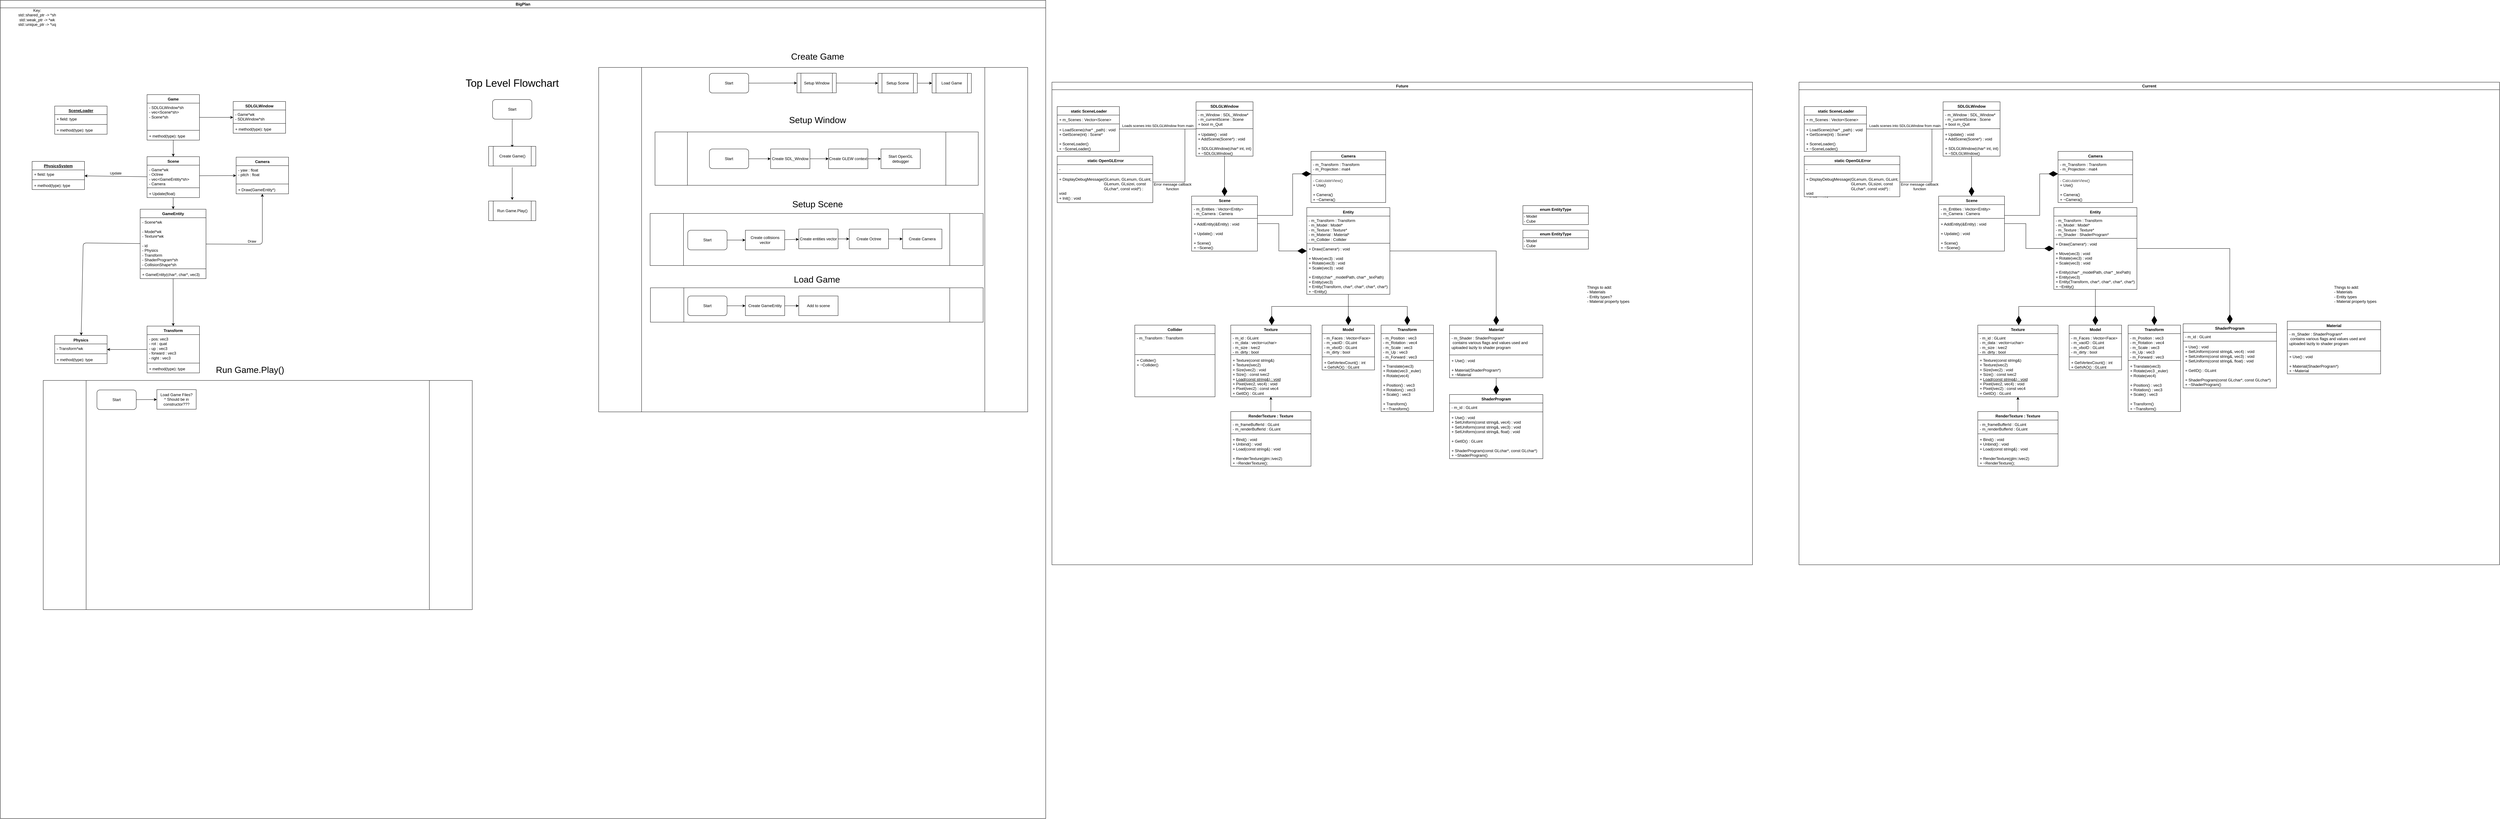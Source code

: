 <mxfile>
    <diagram name="Page-1" id="QG35j7kPHG6dron8eKFu">
        <mxGraphModel dx="8631" dy="1519" grid="0" gridSize="10" guides="1" tooltips="1" connect="1" arrows="1" fold="1" page="0" pageScale="1" pageWidth="827" pageHeight="1169" math="0" shadow="0" adaptiveColors="auto">
            <root>
                <mxCell id="0"/>
                <mxCell id="1" parent="0"/>
                <mxCell id="nX7riBeXGqenWPoqPl__-16" value="Current" style="swimlane;whiteSpace=wrap;html=1;" parent="1" vertex="1">
                    <mxGeometry x="-2323" y="-155" width="2139" height="1474" as="geometry"/>
                </mxCell>
                <mxCell id="VFV9XwUGxA5xjS1nipd3-9" style="edgeStyle=orthogonalEdgeStyle;rounded=0;orthogonalLoop=1;jettySize=auto;html=1;endArrow=diamondThin;endFill=1;endSize=26;" parent="nX7riBeXGqenWPoqPl__-16" source="nX7riBeXGqenWPoqPl__-19" target="nX7riBeXGqenWPoqPl__-52" edge="1">
                    <mxGeometry relative="1" as="geometry"/>
                </mxCell>
                <mxCell id="nX7riBeXGqenWPoqPl__-19" value="&lt;span style=&quot;background-color: transparent;&quot;&gt;SDLGLWindow&lt;/span&gt;" style="swimlane;fontStyle=1;align=center;verticalAlign=top;childLayout=stackLayout;horizontal=1;startSize=26;horizontalStack=0;resizeParent=1;resizeParentMax=0;resizeLast=0;collapsible=1;marginBottom=0;whiteSpace=wrap;html=1;" parent="nX7riBeXGqenWPoqPl__-16" vertex="1">
                    <mxGeometry x="440" y="60" width="174" height="166" as="geometry"/>
                </mxCell>
                <mxCell id="nX7riBeXGqenWPoqPl__-20" value="&lt;div&gt;&lt;font style=&quot;color: light-dark(rgb(0, 0, 0), rgb(255, 252, 252));&quot;&gt;- m_Window : SDL_Window*&lt;/font&gt;&lt;/div&gt;&lt;div&gt;- m_currentScene : Scene&lt;/div&gt;&lt;div&gt;&lt;font style=&quot;color: light-dark(rgb(0, 0, 0), rgb(255, 252, 252));&quot;&gt;+ bool m_Quit&lt;/font&gt;&lt;/div&gt;" style="text;strokeColor=none;fillColor=none;align=left;verticalAlign=top;spacingLeft=4;spacingRight=4;overflow=hidden;rotatable=0;points=[[0,0.5],[1,0.5]];portConstraint=eastwest;whiteSpace=wrap;html=1;" parent="nX7riBeXGqenWPoqPl__-19" vertex="1">
                    <mxGeometry y="26" width="174" height="52" as="geometry"/>
                </mxCell>
                <mxCell id="nX7riBeXGqenWPoqPl__-21" value="" style="line;strokeWidth=1;fillColor=none;align=left;verticalAlign=middle;spacingTop=-1;spacingLeft=3;spacingRight=3;rotatable=0;labelPosition=right;points=[];portConstraint=eastwest;strokeColor=inherit;" parent="nX7riBeXGqenWPoqPl__-19" vertex="1">
                    <mxGeometry y="78" width="174" height="8" as="geometry"/>
                </mxCell>
                <mxCell id="nX7riBeXGqenWPoqPl__-22" value="&lt;div&gt;+ Update() : void&lt;/div&gt;&lt;div&gt;+ AddScene(Scene*) : void&lt;/div&gt;&lt;div&gt;&lt;br&gt;&lt;/div&gt;&lt;div&gt;+ SDLGLWindow(char* int, int)&lt;/div&gt;&lt;div&gt;+ ~SDLGLWindow()&lt;/div&gt;" style="text;strokeColor=none;fillColor=none;align=left;verticalAlign=top;spacingLeft=4;spacingRight=4;overflow=hidden;rotatable=0;points=[[0,0.5],[1,0.5]];portConstraint=eastwest;whiteSpace=wrap;html=1;" parent="nX7riBeXGqenWPoqPl__-19" vertex="1">
                    <mxGeometry y="86" width="174" height="80" as="geometry"/>
                </mxCell>
                <mxCell id="nX7riBeXGqenWPoqPl__-32" value="Texture" style="swimlane;fontStyle=1;align=center;verticalAlign=top;childLayout=stackLayout;horizontal=1;startSize=26;horizontalStack=0;resizeParent=1;resizeParentMax=0;resizeLast=0;collapsible=1;marginBottom=0;whiteSpace=wrap;html=1;" parent="nX7riBeXGqenWPoqPl__-16" vertex="1">
                    <mxGeometry x="546" y="742" width="245" height="219" as="geometry"/>
                </mxCell>
                <mxCell id="nX7riBeXGqenWPoqPl__-33" value="&lt;font style=&quot;color: light-dark(rgb(0, 0, 0), rgb(255, 255, 255));&quot;&gt;- m_id : GLuint&lt;/font&gt;&lt;div&gt;&lt;font style=&quot;color: light-dark(rgb(0, 0, 0), rgb(255, 255, 255));&quot;&gt;- m_data : vector&amp;lt;uchar&amp;gt;&lt;/font&gt;&lt;/div&gt;&lt;div&gt;&lt;font style=&quot;color: light-dark(rgb(0, 0, 0), rgb(255, 255, 255));&quot;&gt;- m_size : ivec2&lt;/font&gt;&lt;/div&gt;&lt;div&gt;&lt;font style=&quot;color: light-dark(rgb(0, 0, 0), rgb(255, 255, 255));&quot;&gt;- m_dirty : bool&lt;/font&gt;&lt;/div&gt;" style="text;strokeColor=none;fillColor=none;align=left;verticalAlign=top;spacingLeft=4;spacingRight=4;overflow=hidden;rotatable=0;points=[[0,0.5],[1,0.5]];portConstraint=eastwest;whiteSpace=wrap;html=1;" parent="nX7riBeXGqenWPoqPl__-32" vertex="1">
                    <mxGeometry y="26" width="245" height="60" as="geometry"/>
                </mxCell>
                <mxCell id="nX7riBeXGqenWPoqPl__-34" value="" style="line;strokeWidth=1;fillColor=none;align=left;verticalAlign=middle;spacingTop=-1;spacingLeft=3;spacingRight=3;rotatable=0;labelPosition=right;points=[];portConstraint=eastwest;strokeColor=inherit;" parent="nX7riBeXGqenWPoqPl__-32" vertex="1">
                    <mxGeometry y="86" width="245" height="8" as="geometry"/>
                </mxCell>
                <mxCell id="nX7riBeXGqenWPoqPl__-35" value="&lt;font style=&quot;color: light-dark(rgb(0, 0, 0), rgb(255, 255, 255));&quot;&gt;+ Texture(const string&amp;amp;)&lt;/font&gt;&lt;div&gt;&lt;font style=&quot;color: light-dark(rgb(0, 0, 0), rgb(255, 255, 255));&quot;&gt;+ Texture(ivec2)&lt;/font&gt;&lt;/div&gt;&lt;div&gt;&lt;font style=&quot;color: light-dark(rgb(0, 0, 0), rgb(255, 255, 255));&quot;&gt;+ Size(ivec2) : void&lt;/font&gt;&lt;/div&gt;&lt;div&gt;&lt;font style=&quot;color: light-dark(rgb(0, 0, 0), rgb(255, 255, 255));&quot;&gt;+ Size() : const ivec2&lt;/font&gt;&lt;/div&gt;&lt;div&gt;&lt;font style=&quot;color: light-dark(rgb(0, 0, 0), rgb(255, 255, 255));&quot;&gt;+ &lt;u&gt;Load(const string&amp;amp;) : void&lt;/u&gt;&lt;/font&gt;&lt;/div&gt;&lt;div&gt;&lt;font style=&quot;color: light-dark(rgb(0, 0, 0), rgb(255, 255, 255));&quot;&gt;+ Pixel(ivec2, vec4) : void&lt;/font&gt;&lt;/div&gt;&lt;div&gt;&lt;font style=&quot;color: light-dark(rgb(0, 0, 0), rgb(255, 255, 255));&quot;&gt;+ Pixel(ivec2) : const vec4&lt;/font&gt;&lt;/div&gt;&lt;div&gt;&lt;font style=&quot;color: light-dark(rgb(0, 0, 0), rgb(255, 255, 255));&quot;&gt;+ GetID() : GLuint&lt;/font&gt;&lt;/div&gt;" style="text;strokeColor=none;fillColor=none;align=left;verticalAlign=top;spacingLeft=4;spacingRight=4;overflow=hidden;rotatable=0;points=[[0,0.5],[1,0.5]];portConstraint=eastwest;whiteSpace=wrap;html=1;" parent="nX7riBeXGqenWPoqPl__-32" vertex="1">
                    <mxGeometry y="94" width="245" height="125" as="geometry"/>
                </mxCell>
                <mxCell id="nX7riBeXGqenWPoqPl__-36" value="ShaderProgram" style="swimlane;fontStyle=1;align=center;verticalAlign=top;childLayout=stackLayout;horizontal=1;startSize=26;horizontalStack=0;resizeParent=1;resizeParentMax=0;resizeLast=0;collapsible=1;marginBottom=0;whiteSpace=wrap;html=1;" parent="nX7riBeXGqenWPoqPl__-16" vertex="1">
                    <mxGeometry x="1173" y="738" width="285" height="196" as="geometry"/>
                </mxCell>
                <mxCell id="nX7riBeXGqenWPoqPl__-37" value="- m_id : GLuint" style="text;strokeColor=none;fillColor=none;align=left;verticalAlign=top;spacingLeft=4;spacingRight=4;overflow=hidden;rotatable=0;points=[[0,0.5],[1,0.5]];portConstraint=eastwest;whiteSpace=wrap;html=1;" parent="nX7riBeXGqenWPoqPl__-36" vertex="1">
                    <mxGeometry y="26" width="285" height="23" as="geometry"/>
                </mxCell>
                <mxCell id="nX7riBeXGqenWPoqPl__-38" value="" style="line;strokeWidth=1;fillColor=none;align=left;verticalAlign=middle;spacingTop=-1;spacingLeft=3;spacingRight=3;rotatable=0;labelPosition=right;points=[];portConstraint=eastwest;strokeColor=inherit;" parent="nX7riBeXGqenWPoqPl__-36" vertex="1">
                    <mxGeometry y="49" width="285" height="8" as="geometry"/>
                </mxCell>
                <mxCell id="nX7riBeXGqenWPoqPl__-39" value="&lt;div&gt;&lt;font style=&quot;color: light-dark(rgb(0, 0, 0), rgb(255, 255, 255));&quot;&gt;+ Use() : void&lt;/font&gt;&lt;/div&gt;&lt;div&gt;&lt;font style=&quot;color: light-dark(rgb(0, 0, 0), rgb(255, 255, 255));&quot;&gt;+ SetUniform(const string&amp;amp;, vec4) : void&lt;/font&gt;&lt;/div&gt;&lt;font style=&quot;color: light-dark(rgb(0, 0, 0), rgb(255, 255, 255));&quot;&gt;+ SetUniform(const string&amp;amp;, vec3) : void&lt;/font&gt;&lt;div&gt;&lt;font style=&quot;color: light-dark(rgb(0, 0, 0), rgb(255, 255, 255));&quot;&gt;+ SetUniform(const string&amp;amp;, float) : void&lt;/font&gt;&lt;/div&gt;&lt;div&gt;&lt;font style=&quot;color: light-dark(rgb(0, 0, 0), rgb(255, 255, 255));&quot;&gt;&lt;br&gt;&lt;/font&gt;&lt;/div&gt;&lt;div&gt;&lt;font style=&quot;color: light-dark(rgb(0, 0, 0), rgb(255, 255, 255));&quot;&gt;+ GetID() : GLuint&lt;/font&gt;&lt;/div&gt;&lt;div&gt;&lt;font style=&quot;color: light-dark(rgb(0, 0, 0), rgb(255, 255, 255));&quot;&gt;&lt;br&gt;&lt;/font&gt;&lt;/div&gt;&lt;div&gt;&lt;font style=&quot;color: light-dark(rgb(0, 0, 0), rgb(255, 255, 255));&quot;&gt;+ ShaderProgram(const GLchar*, const GLchar*)&lt;/font&gt;&lt;/div&gt;&lt;div&gt;&lt;font style=&quot;color: light-dark(rgb(0, 0, 0), rgb(255, 255, 255));&quot;&gt;+ ~ShaderProgram()&lt;/font&gt;&lt;/div&gt;" style="text;strokeColor=none;fillColor=none;align=left;verticalAlign=top;spacingLeft=4;spacingRight=4;overflow=hidden;rotatable=0;points=[[0,0.5],[1,0.5]];portConstraint=eastwest;whiteSpace=wrap;html=1;" parent="nX7riBeXGqenWPoqPl__-36" vertex="1">
                    <mxGeometry y="57" width="285" height="139" as="geometry"/>
                </mxCell>
                <mxCell id="nX7riBeXGqenWPoqPl__-41" style="edgeStyle=orthogonalEdgeStyle;rounded=0;orthogonalLoop=1;jettySize=auto;html=1;endArrow=diamondThin;endFill=1;endSize=26;" parent="nX7riBeXGqenWPoqPl__-16" source="nX7riBeXGqenWPoqPl__-42" target="nX7riBeXGqenWPoqPl__-48" edge="1">
                    <mxGeometry relative="1" as="geometry">
                        <Array as="points">
                            <mxPoint x="848" y="633"/>
                            <mxPoint x="848" y="633"/>
                        </Array>
                    </mxGeometry>
                </mxCell>
                <mxCell id="VFV9XwUGxA5xjS1nipd3-2" style="edgeStyle=orthogonalEdgeStyle;rounded=0;orthogonalLoop=1;jettySize=auto;html=1;endArrow=diamondThin;endFill=1;endSize=26;entryX=0.5;entryY=0;entryDx=0;entryDy=0;" parent="nX7riBeXGqenWPoqPl__-16" source="nX7riBeXGqenWPoqPl__-42" target="nX7riBeXGqenWPoqPl__-36" edge="1">
                    <mxGeometry relative="1" as="geometry"/>
                </mxCell>
                <mxCell id="VFV9XwUGxA5xjS1nipd3-10" style="edgeStyle=orthogonalEdgeStyle;rounded=0;orthogonalLoop=1;jettySize=auto;html=1;endSize=26;endArrow=diamondThin;endFill=1;entryX=0.5;entryY=0;entryDx=0;entryDy=0;" parent="nX7riBeXGqenWPoqPl__-16" source="nX7riBeXGqenWPoqPl__-42" target="_Vgj__aWUREw3y97PpKe-4" edge="1">
                    <mxGeometry relative="1" as="geometry">
                        <Array as="points">
                            <mxPoint x="905" y="685"/>
                            <mxPoint x="1085" y="685"/>
                        </Array>
                    </mxGeometry>
                </mxCell>
                <mxCell id="VFV9XwUGxA5xjS1nipd3-11" style="edgeStyle=orthogonalEdgeStyle;rounded=0;orthogonalLoop=1;jettySize=auto;html=1;endSize=26;endArrow=diamondThin;endFill=1;" parent="nX7riBeXGqenWPoqPl__-16" source="nX7riBeXGqenWPoqPl__-42" target="nX7riBeXGqenWPoqPl__-32" edge="1">
                    <mxGeometry relative="1" as="geometry">
                        <Array as="points">
                            <mxPoint x="905" y="685"/>
                            <mxPoint x="671" y="685"/>
                        </Array>
                    </mxGeometry>
                </mxCell>
                <mxCell id="nX7riBeXGqenWPoqPl__-42" value="Entity" style="swimlane;fontStyle=1;align=center;verticalAlign=top;childLayout=stackLayout;horizontal=1;startSize=26;horizontalStack=0;resizeParent=1;resizeParentMax=0;resizeLast=0;collapsible=1;marginBottom=0;whiteSpace=wrap;html=1;" parent="nX7riBeXGqenWPoqPl__-16" vertex="1">
                    <mxGeometry x="778.13" y="383" width="253.75" height="250" as="geometry"/>
                </mxCell>
                <mxCell id="nX7riBeXGqenWPoqPl__-43" value="&lt;div&gt;- m_Transform : Transform&lt;/div&gt;&lt;div&gt;- m_Model : Model*&lt;/div&gt;&lt;div&gt;- m_Texture : Texture*&lt;/div&gt;&lt;div&gt;- m_Shader : ShaderProgram*&lt;/div&gt;" style="text;strokeColor=none;fillColor=none;align=left;verticalAlign=top;spacingLeft=4;spacingRight=4;overflow=hidden;rotatable=0;points=[[0,0.5],[1,0.5]];portConstraint=eastwest;whiteSpace=wrap;html=1;" parent="nX7riBeXGqenWPoqPl__-42" vertex="1">
                    <mxGeometry y="26" width="253.75" height="64" as="geometry"/>
                </mxCell>
                <mxCell id="nX7riBeXGqenWPoqPl__-44" value="" style="line;strokeWidth=1;fillColor=none;align=left;verticalAlign=middle;spacingTop=-1;spacingLeft=3;spacingRight=3;rotatable=0;labelPosition=right;points=[];portConstraint=eastwest;strokeColor=inherit;" parent="nX7riBeXGqenWPoqPl__-42" vertex="1">
                    <mxGeometry y="90" width="253.75" height="8" as="geometry"/>
                </mxCell>
                <mxCell id="nX7riBeXGqenWPoqPl__-45" value="&lt;div&gt;+ Draw(Camera*) : void&lt;/div&gt;&lt;div&gt;&lt;br&gt;&lt;/div&gt;&lt;div&gt;+ Move(vec3) : void&lt;/div&gt;&lt;div&gt;+ Rotate(vec3) : void&lt;/div&gt;&lt;div&gt;+ Scale(vec3) : void&lt;/div&gt;&lt;div&gt;&lt;br&gt;&lt;/div&gt;&lt;div&gt;+ Entity(char* _modelPath, char* _texPath)&lt;/div&gt;&lt;div&gt;+ Entity(vec3)&lt;/div&gt;&lt;div&gt;+ Entity(Transform, char*, char*, char*, char*)&lt;/div&gt;&lt;div&gt;+ ~Entity()&lt;/div&gt;" style="text;strokeColor=none;fillColor=none;align=left;verticalAlign=top;spacingLeft=4;spacingRight=4;overflow=hidden;rotatable=0;points=[[0,0.5],[1,0.5]];portConstraint=eastwest;whiteSpace=wrap;html=1;" parent="nX7riBeXGqenWPoqPl__-42" vertex="1">
                    <mxGeometry y="98" width="253.75" height="152" as="geometry"/>
                </mxCell>
                <mxCell id="nX7riBeXGqenWPoqPl__-48" value="Model" style="swimlane;fontStyle=1;align=center;verticalAlign=top;childLayout=stackLayout;horizontal=1;startSize=26;horizontalStack=0;resizeParent=1;resizeParentMax=0;resizeLast=0;collapsible=1;marginBottom=0;whiteSpace=wrap;html=1;" parent="nX7riBeXGqenWPoqPl__-16" vertex="1">
                    <mxGeometry x="825" y="742" width="160" height="137" as="geometry"/>
                </mxCell>
                <mxCell id="nX7riBeXGqenWPoqPl__-49" value="&lt;div&gt;- m_Faces : Vector&amp;lt;Face&amp;gt;&lt;/div&gt;&lt;div&gt;- m_vaoID : GLuint&lt;/div&gt;&lt;div&gt;- m_vboID : GLuint&lt;/div&gt;&lt;div&gt;- m_dirty : bool&lt;/div&gt;" style="text;strokeColor=none;fillColor=none;align=left;verticalAlign=top;spacingLeft=4;spacingRight=4;overflow=hidden;rotatable=0;points=[[0,0.5],[1,0.5]];portConstraint=eastwest;whiteSpace=wrap;html=1;" parent="nX7riBeXGqenWPoqPl__-48" vertex="1">
                    <mxGeometry y="26" width="160" height="67" as="geometry"/>
                </mxCell>
                <mxCell id="nX7riBeXGqenWPoqPl__-50" value="" style="line;strokeWidth=1;fillColor=none;align=left;verticalAlign=middle;spacingTop=-1;spacingLeft=3;spacingRight=3;rotatable=0;labelPosition=right;points=[];portConstraint=eastwest;strokeColor=inherit;" parent="nX7riBeXGqenWPoqPl__-48" vertex="1">
                    <mxGeometry y="93" width="160" height="8" as="geometry"/>
                </mxCell>
                <mxCell id="nX7riBeXGqenWPoqPl__-51" value="&lt;div&gt;+ GetVertexCount() : int&lt;/div&gt;&lt;div&gt;+ GetVAO() : GLuint&lt;/div&gt;" style="text;strokeColor=none;fillColor=none;align=left;verticalAlign=top;spacingLeft=4;spacingRight=4;overflow=hidden;rotatable=0;points=[[0,0.5],[1,0.5]];portConstraint=eastwest;whiteSpace=wrap;html=1;" parent="nX7riBeXGqenWPoqPl__-48" vertex="1">
                    <mxGeometry y="101" width="160" height="36" as="geometry"/>
                </mxCell>
                <mxCell id="nX7riBeXGqenWPoqPl__-56" style="edgeStyle=orthogonalEdgeStyle;rounded=0;orthogonalLoop=1;jettySize=auto;html=1;endArrow=diamondThin;endFill=1;endSize=26;" parent="nX7riBeXGqenWPoqPl__-16" source="nX7riBeXGqenWPoqPl__-52" target="nX7riBeXGqenWPoqPl__-42" edge="1">
                    <mxGeometry relative="1" as="geometry"/>
                </mxCell>
                <mxCell id="_Vgj__aWUREw3y97PpKe-2" style="edgeStyle=orthogonalEdgeStyle;rounded=0;orthogonalLoop=1;jettySize=auto;html=1;endArrow=diamondThin;endFill=1;endSize=26;" parent="nX7riBeXGqenWPoqPl__-16" source="nX7riBeXGqenWPoqPl__-52" target="nX7riBeXGqenWPoqPl__-58" edge="1">
                    <mxGeometry relative="1" as="geometry">
                        <Array as="points">
                            <mxPoint x="735" y="407"/>
                            <mxPoint x="735" y="280"/>
                        </Array>
                    </mxGeometry>
                </mxCell>
                <mxCell id="nX7riBeXGqenWPoqPl__-52" value="Scene" style="swimlane;fontStyle=1;align=center;verticalAlign=top;childLayout=stackLayout;horizontal=1;startSize=26;horizontalStack=0;resizeParent=1;resizeParentMax=0;resizeLast=0;collapsible=1;marginBottom=0;whiteSpace=wrap;html=1;" parent="nX7riBeXGqenWPoqPl__-16" vertex="1">
                    <mxGeometry x="426.5" y="348" width="201" height="168" as="geometry"/>
                </mxCell>
                <mxCell id="nX7riBeXGqenWPoqPl__-53" value="&lt;div&gt;- m_Entities : Vector&amp;lt;Entity&amp;gt;&lt;/div&gt;&lt;div&gt;- m_Camera : Camera&lt;/div&gt;" style="text;strokeColor=none;fillColor=none;align=left;verticalAlign=top;spacingLeft=4;spacingRight=4;overflow=hidden;rotatable=0;points=[[0,0.5],[1,0.5]];portConstraint=eastwest;whiteSpace=wrap;html=1;" parent="nX7riBeXGqenWPoqPl__-52" vertex="1">
                    <mxGeometry y="26" width="201" height="38" as="geometry"/>
                </mxCell>
                <mxCell id="nX7riBeXGqenWPoqPl__-54" value="" style="line;strokeWidth=1;fillColor=none;align=left;verticalAlign=middle;spacingTop=-1;spacingLeft=3;spacingRight=3;rotatable=0;labelPosition=right;points=[];portConstraint=eastwest;strokeColor=inherit;" parent="nX7riBeXGqenWPoqPl__-52" vertex="1">
                    <mxGeometry y="64" width="201" height="8" as="geometry"/>
                </mxCell>
                <mxCell id="nX7riBeXGqenWPoqPl__-55" value="&lt;div&gt;+ AddEntity(&amp;amp;Entity) : void&lt;/div&gt;&lt;div&gt;&lt;br&gt;&lt;/div&gt;&lt;div&gt;+ Update() : void&lt;/div&gt;&lt;div&gt;&lt;br&gt;&lt;/div&gt;&lt;div&gt;+ Scene()&lt;/div&gt;&lt;div&gt;+ ~Scene()&lt;/div&gt;" style="text;strokeColor=none;fillColor=none;align=left;verticalAlign=top;spacingLeft=4;spacingRight=4;overflow=hidden;rotatable=0;points=[[0,0.5],[1,0.5]];portConstraint=eastwest;whiteSpace=wrap;html=1;" parent="nX7riBeXGqenWPoqPl__-52" vertex="1">
                    <mxGeometry y="72" width="201" height="96" as="geometry"/>
                </mxCell>
                <mxCell id="nX7riBeXGqenWPoqPl__-58" value="&lt;div&gt;&lt;span style=&quot;background-color: transparent;&quot;&gt;Camera&lt;/span&gt;&lt;/div&gt;" style="swimlane;fontStyle=1;align=center;verticalAlign=top;childLayout=stackLayout;horizontal=1;startSize=26;horizontalStack=0;resizeParent=1;resizeParentMax=0;resizeLast=0;collapsible=1;marginBottom=0;whiteSpace=wrap;html=1;" parent="nX7riBeXGqenWPoqPl__-16" vertex="1">
                    <mxGeometry x="791" y="211.5" width="228" height="156" as="geometry"/>
                </mxCell>
                <mxCell id="nX7riBeXGqenWPoqPl__-59" value="&lt;div&gt;- m_Transform : Transform&lt;/div&gt;&lt;div&gt;- m_Projection : mat4&lt;/div&gt;" style="text;strokeColor=none;fillColor=none;align=left;verticalAlign=top;spacingLeft=4;spacingRight=4;overflow=hidden;rotatable=0;points=[[0,0.5],[1,0.5]];portConstraint=eastwest;whiteSpace=wrap;html=1;" parent="nX7riBeXGqenWPoqPl__-58" vertex="1">
                    <mxGeometry y="26" width="228" height="41" as="geometry"/>
                </mxCell>
                <mxCell id="nX7riBeXGqenWPoqPl__-60" value="" style="line;strokeWidth=1;fillColor=none;align=left;verticalAlign=middle;spacingTop=-1;spacingLeft=3;spacingRight=3;rotatable=0;labelPosition=right;points=[];portConstraint=eastwest;strokeColor=inherit;" parent="nX7riBeXGqenWPoqPl__-58" vertex="1">
                    <mxGeometry y="67" width="228" height="8" as="geometry"/>
                </mxCell>
                <mxCell id="nX7riBeXGqenWPoqPl__-61" value="&lt;div&gt;&lt;span style=&quot;background-color: transparent; color: rgb(63, 63, 63);&quot;&gt;- CalculateView()&lt;/span&gt;&lt;/div&gt;&lt;div&gt;+ Use()&lt;/div&gt;&lt;div&gt;&lt;br&gt;&lt;/div&gt;&lt;div&gt;+ Camera()&lt;/div&gt;&lt;div&gt;+ ~Camera()&lt;/div&gt;" style="text;strokeColor=none;fillColor=none;align=left;verticalAlign=top;spacingLeft=4;spacingRight=4;overflow=hidden;rotatable=0;points=[[0,0.5],[1,0.5]];portConstraint=eastwest;whiteSpace=wrap;html=1;" parent="nX7riBeXGqenWPoqPl__-58" vertex="1">
                    <mxGeometry y="75" width="228" height="81" as="geometry"/>
                </mxCell>
                <mxCell id="_Vgj__aWUREw3y97PpKe-4" value="Transform" style="swimlane;fontStyle=1;align=center;verticalAlign=top;childLayout=stackLayout;horizontal=1;startSize=26;horizontalStack=0;resizeParent=1;resizeParentMax=0;resizeLast=0;collapsible=1;marginBottom=0;whiteSpace=wrap;html=1;" parent="nX7riBeXGqenWPoqPl__-16" vertex="1">
                    <mxGeometry x="1005" y="742" width="160" height="264" as="geometry"/>
                </mxCell>
                <mxCell id="_Vgj__aWUREw3y97PpKe-5" value="&lt;div&gt;- m_Position : vec3&lt;/div&gt;&lt;div&gt;- m_Rotation : vec4&lt;/div&gt;&lt;div&gt;- m_Scale : vec3&lt;/div&gt;&lt;div&gt;- m_Up : vec3&lt;/div&gt;&lt;div&gt;- m_Forward : vec3&lt;/div&gt;" style="text;strokeColor=none;fillColor=none;align=left;verticalAlign=top;spacingLeft=4;spacingRight=4;overflow=hidden;rotatable=0;points=[[0,0.5],[1,0.5]];portConstraint=eastwest;whiteSpace=wrap;html=1;" parent="_Vgj__aWUREw3y97PpKe-4" vertex="1">
                    <mxGeometry y="26" width="160" height="78" as="geometry"/>
                </mxCell>
                <mxCell id="_Vgj__aWUREw3y97PpKe-6" value="" style="line;strokeWidth=1;fillColor=none;align=left;verticalAlign=middle;spacingTop=-1;spacingLeft=3;spacingRight=3;rotatable=0;labelPosition=right;points=[];portConstraint=eastwest;strokeColor=inherit;" parent="_Vgj__aWUREw3y97PpKe-4" vertex="1">
                    <mxGeometry y="104" width="160" height="8" as="geometry"/>
                </mxCell>
                <mxCell id="_Vgj__aWUREw3y97PpKe-7" value="&lt;div&gt;+ Translate(vec3)&lt;/div&gt;&lt;div&gt;+ Rotate(vec3 _euler)&lt;/div&gt;&lt;div&gt;+ Rotate(vec4)&lt;/div&gt;&lt;div&gt;&lt;br&gt;&lt;/div&gt;&lt;div&gt;+ Position() : vec3&lt;/div&gt;&lt;div&gt;+ Rotation() : vec3&lt;/div&gt;&lt;div&gt;+ Scale() : vec3&lt;/div&gt;&lt;div&gt;&lt;br&gt;&lt;/div&gt;&lt;div&gt;+ Transform()&lt;/div&gt;&lt;div&gt;+ ~Transform()&lt;/div&gt;" style="text;strokeColor=none;fillColor=none;align=left;verticalAlign=top;spacingLeft=4;spacingRight=4;overflow=hidden;rotatable=0;points=[[0,0.5],[1,0.5]];portConstraint=eastwest;whiteSpace=wrap;html=1;" parent="_Vgj__aWUREw3y97PpKe-4" vertex="1">
                    <mxGeometry y="112" width="160" height="152" as="geometry"/>
                </mxCell>
                <mxCell id="mvs7uQlptrKoOY5siquW-11" style="edgeStyle=orthogonalEdgeStyle;rounded=0;orthogonalLoop=1;jettySize=auto;html=1;" parent="nX7riBeXGqenWPoqPl__-16" source="mvs7uQlptrKoOY5siquW-7" target="nX7riBeXGqenWPoqPl__-32" edge="1">
                    <mxGeometry relative="1" as="geometry"/>
                </mxCell>
                <mxCell id="mvs7uQlptrKoOY5siquW-7" value="RenderTexture : Texture" style="swimlane;fontStyle=1;align=center;verticalAlign=top;childLayout=stackLayout;horizontal=1;startSize=26;horizontalStack=0;resizeParent=1;resizeParentMax=0;resizeLast=0;collapsible=1;marginBottom=0;whiteSpace=wrap;html=1;" parent="nX7riBeXGqenWPoqPl__-16" vertex="1">
                    <mxGeometry x="546" y="1006" width="245" height="167" as="geometry"/>
                </mxCell>
                <mxCell id="mvs7uQlptrKoOY5siquW-8" value="&lt;div&gt;- m_frameBufferId : GLuint&lt;/div&gt;&lt;div&gt;- m_renderBufferId : GLuint&lt;/div&gt;" style="text;strokeColor=none;fillColor=none;align=left;verticalAlign=top;spacingLeft=4;spacingRight=4;overflow=hidden;rotatable=0;points=[[0,0.5],[1,0.5]];portConstraint=eastwest;whiteSpace=wrap;html=1;" parent="mvs7uQlptrKoOY5siquW-7" vertex="1">
                    <mxGeometry y="26" width="245" height="38" as="geometry"/>
                </mxCell>
                <mxCell id="mvs7uQlptrKoOY5siquW-9" value="" style="line;strokeWidth=1;fillColor=none;align=left;verticalAlign=middle;spacingTop=-1;spacingLeft=3;spacingRight=3;rotatable=0;labelPosition=right;points=[];portConstraint=eastwest;strokeColor=inherit;" parent="mvs7uQlptrKoOY5siquW-7" vertex="1">
                    <mxGeometry y="64" width="245" height="8" as="geometry"/>
                </mxCell>
                <mxCell id="mvs7uQlptrKoOY5siquW-10" value="&lt;div&gt;+ Bind() : void&lt;/div&gt;&lt;div&gt;+ Unbind() : void&lt;/div&gt;&lt;div&gt;+ Load(const string&amp;amp;) : void&lt;/div&gt;&lt;div&gt;&lt;br&gt;&lt;/div&gt;&lt;div&gt;+ RenderTexture(glm::ivec2)&lt;/div&gt;&lt;div&gt;+ ~RenderTexture();&lt;/div&gt;" style="text;strokeColor=none;fillColor=none;align=left;verticalAlign=top;spacingLeft=4;spacingRight=4;overflow=hidden;rotatable=0;points=[[0,0.5],[1,0.5]];portConstraint=eastwest;whiteSpace=wrap;html=1;" parent="mvs7uQlptrKoOY5siquW-7" vertex="1">
                    <mxGeometry y="72" width="245" height="95" as="geometry"/>
                </mxCell>
                <mxCell id="VFV9XwUGxA5xjS1nipd3-7" value="Loads scenes into SDLGLWindow from main" style="edgeStyle=orthogonalEdgeStyle;rounded=0;orthogonalLoop=1;jettySize=auto;html=1;endArrow=none;startFill=0;" parent="nX7riBeXGqenWPoqPl__-16" source="VFV9XwUGxA5xjS1nipd3-3" target="nX7riBeXGqenWPoqPl__-19" edge="1">
                    <mxGeometry y="10" relative="1" as="geometry">
                        <mxPoint as="offset"/>
                    </mxGeometry>
                </mxCell>
                <mxCell id="VFV9XwUGxA5xjS1nipd3-3" value="&amp;nbsp;static SceneLoader" style="swimlane;fontStyle=1;align=center;verticalAlign=top;childLayout=stackLayout;horizontal=1;startSize=26;horizontalStack=0;resizeParent=1;resizeParentMax=0;resizeLast=0;collapsible=1;marginBottom=0;whiteSpace=wrap;html=1;" parent="nX7riBeXGqenWPoqPl__-16" vertex="1">
                    <mxGeometry x="16" y="74.5" width="190" height="137" as="geometry"/>
                </mxCell>
                <mxCell id="VFV9XwUGxA5xjS1nipd3-4" value="+ m_Scenes : Vector&amp;lt;Scene&amp;gt;" style="text;strokeColor=none;fillColor=none;align=left;verticalAlign=top;spacingLeft=4;spacingRight=4;overflow=hidden;rotatable=0;points=[[0,0.5],[1,0.5]];portConstraint=eastwest;whiteSpace=wrap;html=1;" parent="VFV9XwUGxA5xjS1nipd3-3" vertex="1">
                    <mxGeometry y="26" width="190" height="23" as="geometry"/>
                </mxCell>
                <mxCell id="VFV9XwUGxA5xjS1nipd3-5" value="" style="line;strokeWidth=1;fillColor=none;align=left;verticalAlign=middle;spacingTop=-1;spacingLeft=3;spacingRight=3;rotatable=0;labelPosition=right;points=[];portConstraint=eastwest;strokeColor=inherit;" parent="VFV9XwUGxA5xjS1nipd3-3" vertex="1">
                    <mxGeometry y="49" width="190" height="8" as="geometry"/>
                </mxCell>
                <mxCell id="VFV9XwUGxA5xjS1nipd3-6" value="&lt;div&gt;+ LoadScene(char* _path) : void&lt;/div&gt;&lt;div&gt;+ GetScene(int) : Scene*&lt;/div&gt;&lt;div&gt;&lt;br&gt;&lt;/div&gt;&lt;div&gt;+ SceneLoader()&lt;/div&gt;&lt;div&gt;+ ~SceneLoader()&lt;/div&gt;" style="text;strokeColor=none;fillColor=none;align=left;verticalAlign=top;spacingLeft=4;spacingRight=4;overflow=hidden;rotatable=0;points=[[0,0.5],[1,0.5]];portConstraint=eastwest;whiteSpace=wrap;html=1;" parent="VFV9XwUGxA5xjS1nipd3-3" vertex="1">
                    <mxGeometry y="57" width="190" height="80" as="geometry"/>
                </mxCell>
                <mxCell id="VFV9XwUGxA5xjS1nipd3-16" value="&lt;div&gt;Error message callback&lt;/div&gt;&lt;div&gt;function&lt;/div&gt;" style="edgeStyle=orthogonalEdgeStyle;rounded=0;orthogonalLoop=1;jettySize=auto;html=1;endArrow=none;startFill=0;" parent="nX7riBeXGqenWPoqPl__-16" source="VFV9XwUGxA5xjS1nipd3-12" target="nX7riBeXGqenWPoqPl__-19" edge="1">
                    <mxGeometry x="-0.591" y="-14" relative="1" as="geometry">
                        <Array as="points">
                            <mxPoint x="406" y="305"/>
                            <mxPoint x="406" y="143"/>
                        </Array>
                        <mxPoint as="offset"/>
                    </mxGeometry>
                </mxCell>
                <mxCell id="VFV9XwUGxA5xjS1nipd3-12" value="&amp;nbsp;static OpenGLError" style="swimlane;fontStyle=1;align=center;verticalAlign=top;childLayout=stackLayout;horizontal=1;startSize=26;horizontalStack=0;resizeParent=1;resizeParentMax=0;resizeLast=0;collapsible=1;marginBottom=0;whiteSpace=wrap;html=1;" parent="nX7riBeXGqenWPoqPl__-16" vertex="1">
                    <mxGeometry x="16" y="226" width="292" height="124" as="geometry"/>
                </mxCell>
                <mxCell id="VFV9XwUGxA5xjS1nipd3-13" value="-" style="text;strokeColor=none;fillColor=none;align=left;verticalAlign=top;spacingLeft=4;spacingRight=4;overflow=hidden;rotatable=0;points=[[0,0.5],[1,0.5]];portConstraint=eastwest;whiteSpace=wrap;html=1;" parent="VFV9XwUGxA5xjS1nipd3-12" vertex="1">
                    <mxGeometry y="26" width="292" height="23" as="geometry"/>
                </mxCell>
                <mxCell id="VFV9XwUGxA5xjS1nipd3-14" value="" style="line;strokeWidth=1;fillColor=none;align=left;verticalAlign=middle;spacingTop=-1;spacingLeft=3;spacingRight=3;rotatable=0;labelPosition=right;points=[];portConstraint=eastwest;strokeColor=inherit;" parent="VFV9XwUGxA5xjS1nipd3-12" vertex="1">
                    <mxGeometry y="49" width="292" height="8" as="geometry"/>
                </mxCell>
                <mxCell id="VFV9XwUGxA5xjS1nipd3-15" value="&lt;div&gt;+ DisplayDebugMessage(GLenum, GLenum, GLuint, &lt;span style=&quot;white-space: pre;&quot;&gt;&#x9;&lt;/span&gt;&lt;span style=&quot;white-space: pre;&quot;&gt;&#x9;&lt;/span&gt;&lt;span style=&quot;white-space: pre;&quot;&gt;&#x9;&lt;/span&gt;&lt;span style=&quot;white-space: pre;&quot;&gt;&#x9;&lt;/span&gt;&lt;span style=&quot;white-space: pre;&quot;&gt;&#x9;&lt;/span&gt; GLenum, GLsizei, const &lt;span style=&quot;white-space: pre;&quot;&gt;&#x9;&lt;/span&gt;&lt;span style=&quot;white-space: pre;&quot;&gt;&#x9;&lt;/span&gt;&lt;span style=&quot;white-space: pre;&quot;&gt;&#x9;&lt;/span&gt;&lt;span style=&quot;white-space: pre;&quot;&gt;&#x9;&lt;/span&gt;&lt;span style=&quot;white-space: pre;&quot;&gt;&#x9;&lt;/span&gt; GLchar*, const void*) : void&lt;/div&gt;&lt;div&gt;+ Init() : void&lt;/div&gt;" style="text;strokeColor=none;fillColor=none;align=left;verticalAlign=top;spacingLeft=4;spacingRight=4;overflow=hidden;rotatable=0;points=[[0,0.5],[1,0.5]];portConstraint=eastwest;whiteSpace=wrap;html=1;" parent="VFV9XwUGxA5xjS1nipd3-12" vertex="1">
                    <mxGeometry y="57" width="292" height="67" as="geometry"/>
                </mxCell>
                <mxCell id="VFV9XwUGxA5xjS1nipd3-17" value="&lt;div align=&quot;left&quot;&gt;Things to add:&lt;/div&gt;&lt;div align=&quot;left&quot;&gt;- Materials&lt;/div&gt;&lt;div align=&quot;left&quot;&gt;- Entity types&lt;/div&gt;&lt;div align=&quot;left&quot;&gt;- Material property types&lt;/div&gt;" style="text;html=1;align=left;verticalAlign=middle;whiteSpace=wrap;rounded=0;" parent="nX7riBeXGqenWPoqPl__-16" vertex="1">
                    <mxGeometry x="1632" y="617" width="174" height="61" as="geometry"/>
                </mxCell>
                <mxCell id="VFV9XwUGxA5xjS1nipd3-18" value="Material" style="swimlane;fontStyle=1;align=center;verticalAlign=top;childLayout=stackLayout;horizontal=1;startSize=26;horizontalStack=0;resizeParent=1;resizeParentMax=0;resizeLast=0;collapsible=1;marginBottom=0;whiteSpace=wrap;html=1;" parent="nX7riBeXGqenWPoqPl__-16" vertex="1">
                    <mxGeometry x="1491" y="730" width="285" height="161" as="geometry"/>
                </mxCell>
                <mxCell id="VFV9XwUGxA5xjS1nipd3-19" value="&lt;div&gt;- m_Shader : ShaderProgram*&lt;/div&gt;&lt;div&gt;&amp;nbsp;contains various flags and values used and uploaded lazily to shader program&lt;/div&gt;" style="text;strokeColor=none;fillColor=none;align=left;verticalAlign=top;spacingLeft=4;spacingRight=4;overflow=hidden;rotatable=0;points=[[0,0.5],[1,0.5]];portConstraint=eastwest;whiteSpace=wrap;html=1;" parent="VFV9XwUGxA5xjS1nipd3-18" vertex="1">
                    <mxGeometry y="26" width="285" height="61" as="geometry"/>
                </mxCell>
                <mxCell id="VFV9XwUGxA5xjS1nipd3-20" value="" style="line;strokeWidth=1;fillColor=none;align=left;verticalAlign=middle;spacingTop=-1;spacingLeft=3;spacingRight=3;rotatable=0;labelPosition=right;points=[];portConstraint=eastwest;strokeColor=inherit;" parent="VFV9XwUGxA5xjS1nipd3-18" vertex="1">
                    <mxGeometry y="87" width="285" height="8" as="geometry"/>
                </mxCell>
                <mxCell id="VFV9XwUGxA5xjS1nipd3-21" value="&lt;div&gt;+ Use() : void&lt;/div&gt;&lt;div&gt;&lt;br&gt;&lt;/div&gt;&lt;div&gt;+ Material(ShaderProgram*)&lt;/div&gt;&lt;div&gt;+ ~Material&lt;/div&gt;" style="text;strokeColor=none;fillColor=none;align=left;verticalAlign=top;spacingLeft=4;spacingRight=4;overflow=hidden;rotatable=0;points=[[0,0.5],[1,0.5]];portConstraint=eastwest;whiteSpace=wrap;html=1;" parent="VFV9XwUGxA5xjS1nipd3-18" vertex="1">
                    <mxGeometry y="95" width="285" height="66" as="geometry"/>
                </mxCell>
                <mxCell id="VFV9XwUGxA5xjS1nipd3-22" value="Future" style="swimlane;whiteSpace=wrap;html=1;" parent="1" vertex="1">
                    <mxGeometry x="-4604" y="-155" width="2139" height="1474" as="geometry"/>
                </mxCell>
                <mxCell id="VFV9XwUGxA5xjS1nipd3-23" style="edgeStyle=orthogonalEdgeStyle;rounded=0;orthogonalLoop=1;jettySize=auto;html=1;endArrow=diamondThin;endFill=1;endSize=26;" parent="VFV9XwUGxA5xjS1nipd3-22" source="VFV9XwUGxA5xjS1nipd3-24" target="VFV9XwUGxA5xjS1nipd3-50" edge="1">
                    <mxGeometry relative="1" as="geometry"/>
                </mxCell>
                <mxCell id="VFV9XwUGxA5xjS1nipd3-24" value="&lt;span style=&quot;background-color: transparent;&quot;&gt;SDLGLWindow&lt;/span&gt;" style="swimlane;fontStyle=1;align=center;verticalAlign=top;childLayout=stackLayout;horizontal=1;startSize=26;horizontalStack=0;resizeParent=1;resizeParentMax=0;resizeLast=0;collapsible=1;marginBottom=0;whiteSpace=wrap;html=1;" parent="VFV9XwUGxA5xjS1nipd3-22" vertex="1">
                    <mxGeometry x="440" y="60" width="174" height="166" as="geometry"/>
                </mxCell>
                <mxCell id="VFV9XwUGxA5xjS1nipd3-25" value="&lt;div&gt;&lt;font style=&quot;color: light-dark(rgb(0, 0, 0), rgb(255, 252, 252));&quot;&gt;- m_Window : SDL_Window*&lt;/font&gt;&lt;/div&gt;&lt;div&gt;- m_currentScene : Scene&lt;/div&gt;&lt;div&gt;&lt;font style=&quot;color: light-dark(rgb(0, 0, 0), rgb(255, 252, 252));&quot;&gt;+ bool m_Quit&lt;/font&gt;&lt;/div&gt;" style="text;strokeColor=none;fillColor=none;align=left;verticalAlign=top;spacingLeft=4;spacingRight=4;overflow=hidden;rotatable=0;points=[[0,0.5],[1,0.5]];portConstraint=eastwest;whiteSpace=wrap;html=1;" parent="VFV9XwUGxA5xjS1nipd3-24" vertex="1">
                    <mxGeometry y="26" width="174" height="52" as="geometry"/>
                </mxCell>
                <mxCell id="VFV9XwUGxA5xjS1nipd3-26" value="" style="line;strokeWidth=1;fillColor=none;align=left;verticalAlign=middle;spacingTop=-1;spacingLeft=3;spacingRight=3;rotatable=0;labelPosition=right;points=[];portConstraint=eastwest;strokeColor=inherit;" parent="VFV9XwUGxA5xjS1nipd3-24" vertex="1">
                    <mxGeometry y="78" width="174" height="8" as="geometry"/>
                </mxCell>
                <mxCell id="VFV9XwUGxA5xjS1nipd3-27" value="&lt;div&gt;+ Update() : void&lt;/div&gt;&lt;div&gt;+ AddScene(Scene*) : void&lt;/div&gt;&lt;div&gt;&lt;br&gt;&lt;/div&gt;&lt;div&gt;+ SDLGLWindow(char* int, int)&lt;/div&gt;&lt;div&gt;+ ~SDLGLWindow()&lt;/div&gt;" style="text;strokeColor=none;fillColor=none;align=left;verticalAlign=top;spacingLeft=4;spacingRight=4;overflow=hidden;rotatable=0;points=[[0,0.5],[1,0.5]];portConstraint=eastwest;whiteSpace=wrap;html=1;" parent="VFV9XwUGxA5xjS1nipd3-24" vertex="1">
                    <mxGeometry y="86" width="174" height="80" as="geometry"/>
                </mxCell>
                <mxCell id="VFV9XwUGxA5xjS1nipd3-28" value="Texture" style="swimlane;fontStyle=1;align=center;verticalAlign=top;childLayout=stackLayout;horizontal=1;startSize=26;horizontalStack=0;resizeParent=1;resizeParentMax=0;resizeLast=0;collapsible=1;marginBottom=0;whiteSpace=wrap;html=1;" parent="VFV9XwUGxA5xjS1nipd3-22" vertex="1">
                    <mxGeometry x="546" y="742" width="245" height="219" as="geometry"/>
                </mxCell>
                <mxCell id="VFV9XwUGxA5xjS1nipd3-29" value="&lt;font style=&quot;color: light-dark(rgb(0, 0, 0), rgb(255, 255, 255));&quot;&gt;- m_id : GLuint&lt;/font&gt;&lt;div&gt;&lt;font style=&quot;color: light-dark(rgb(0, 0, 0), rgb(255, 255, 255));&quot;&gt;- m_data : vector&amp;lt;uchar&amp;gt;&lt;/font&gt;&lt;/div&gt;&lt;div&gt;&lt;font style=&quot;color: light-dark(rgb(0, 0, 0), rgb(255, 255, 255));&quot;&gt;- m_size : ivec2&lt;/font&gt;&lt;/div&gt;&lt;div&gt;&lt;font style=&quot;color: light-dark(rgb(0, 0, 0), rgb(255, 255, 255));&quot;&gt;- m_dirty : bool&lt;/font&gt;&lt;/div&gt;" style="text;strokeColor=none;fillColor=none;align=left;verticalAlign=top;spacingLeft=4;spacingRight=4;overflow=hidden;rotatable=0;points=[[0,0.5],[1,0.5]];portConstraint=eastwest;whiteSpace=wrap;html=1;" parent="VFV9XwUGxA5xjS1nipd3-28" vertex="1">
                    <mxGeometry y="26" width="245" height="60" as="geometry"/>
                </mxCell>
                <mxCell id="VFV9XwUGxA5xjS1nipd3-30" value="" style="line;strokeWidth=1;fillColor=none;align=left;verticalAlign=middle;spacingTop=-1;spacingLeft=3;spacingRight=3;rotatable=0;labelPosition=right;points=[];portConstraint=eastwest;strokeColor=inherit;" parent="VFV9XwUGxA5xjS1nipd3-28" vertex="1">
                    <mxGeometry y="86" width="245" height="8" as="geometry"/>
                </mxCell>
                <mxCell id="VFV9XwUGxA5xjS1nipd3-31" value="&lt;font style=&quot;color: light-dark(rgb(0, 0, 0), rgb(255, 255, 255));&quot;&gt;+ Texture(const string&amp;amp;)&lt;/font&gt;&lt;div&gt;&lt;font style=&quot;color: light-dark(rgb(0, 0, 0), rgb(255, 255, 255));&quot;&gt;+ Texture(ivec2)&lt;/font&gt;&lt;/div&gt;&lt;div&gt;&lt;font style=&quot;color: light-dark(rgb(0, 0, 0), rgb(255, 255, 255));&quot;&gt;+ Size(ivec2) : void&lt;/font&gt;&lt;/div&gt;&lt;div&gt;&lt;font style=&quot;color: light-dark(rgb(0, 0, 0), rgb(255, 255, 255));&quot;&gt;+ Size() : const ivec2&lt;/font&gt;&lt;/div&gt;&lt;div&gt;&lt;font style=&quot;color: light-dark(rgb(0, 0, 0), rgb(255, 255, 255));&quot;&gt;+ &lt;u&gt;Load(const string&amp;amp;) : void&lt;/u&gt;&lt;/font&gt;&lt;/div&gt;&lt;div&gt;&lt;font style=&quot;color: light-dark(rgb(0, 0, 0), rgb(255, 255, 255));&quot;&gt;+ Pixel(ivec2, vec4) : void&lt;/font&gt;&lt;/div&gt;&lt;div&gt;&lt;font style=&quot;color: light-dark(rgb(0, 0, 0), rgb(255, 255, 255));&quot;&gt;+ Pixel(ivec2) : const vec4&lt;/font&gt;&lt;/div&gt;&lt;div&gt;&lt;font style=&quot;color: light-dark(rgb(0, 0, 0), rgb(255, 255, 255));&quot;&gt;+ GetID() : GLuint&lt;/font&gt;&lt;/div&gt;" style="text;strokeColor=none;fillColor=none;align=left;verticalAlign=top;spacingLeft=4;spacingRight=4;overflow=hidden;rotatable=0;points=[[0,0.5],[1,0.5]];portConstraint=eastwest;whiteSpace=wrap;html=1;" parent="VFV9XwUGxA5xjS1nipd3-28" vertex="1">
                    <mxGeometry y="94" width="245" height="125" as="geometry"/>
                </mxCell>
                <mxCell id="VFV9XwUGxA5xjS1nipd3-32" value="ShaderProgram" style="swimlane;fontStyle=1;align=center;verticalAlign=top;childLayout=stackLayout;horizontal=1;startSize=26;horizontalStack=0;resizeParent=1;resizeParentMax=0;resizeLast=0;collapsible=1;marginBottom=0;whiteSpace=wrap;html=1;" parent="VFV9XwUGxA5xjS1nipd3-22" vertex="1">
                    <mxGeometry x="1214" y="954" width="285" height="196" as="geometry"/>
                </mxCell>
                <mxCell id="VFV9XwUGxA5xjS1nipd3-33" value="- m_id : GLuint" style="text;strokeColor=none;fillColor=none;align=left;verticalAlign=top;spacingLeft=4;spacingRight=4;overflow=hidden;rotatable=0;points=[[0,0.5],[1,0.5]];portConstraint=eastwest;whiteSpace=wrap;html=1;" parent="VFV9XwUGxA5xjS1nipd3-32" vertex="1">
                    <mxGeometry y="26" width="285" height="23" as="geometry"/>
                </mxCell>
                <mxCell id="VFV9XwUGxA5xjS1nipd3-34" value="" style="line;strokeWidth=1;fillColor=none;align=left;verticalAlign=middle;spacingTop=-1;spacingLeft=3;spacingRight=3;rotatable=0;labelPosition=right;points=[];portConstraint=eastwest;strokeColor=inherit;" parent="VFV9XwUGxA5xjS1nipd3-32" vertex="1">
                    <mxGeometry y="49" width="285" height="8" as="geometry"/>
                </mxCell>
                <mxCell id="VFV9XwUGxA5xjS1nipd3-35" value="&lt;div&gt;&lt;font style=&quot;color: light-dark(rgb(0, 0, 0), rgb(255, 255, 255));&quot;&gt;+ Use() : void&lt;/font&gt;&lt;/div&gt;&lt;div&gt;&lt;font style=&quot;color: light-dark(rgb(0, 0, 0), rgb(255, 255, 255));&quot;&gt;+ SetUniform(const string&amp;amp;, vec4) : void&lt;/font&gt;&lt;/div&gt;&lt;font style=&quot;color: light-dark(rgb(0, 0, 0), rgb(255, 255, 255));&quot;&gt;+ SetUniform(const string&amp;amp;, vec3) : void&lt;/font&gt;&lt;div&gt;&lt;font style=&quot;color: light-dark(rgb(0, 0, 0), rgb(255, 255, 255));&quot;&gt;+ SetUniform(const string&amp;amp;, float) : void&lt;/font&gt;&lt;/div&gt;&lt;div&gt;&lt;font style=&quot;color: light-dark(rgb(0, 0, 0), rgb(255, 255, 255));&quot;&gt;&lt;br&gt;&lt;/font&gt;&lt;/div&gt;&lt;div&gt;&lt;font style=&quot;color: light-dark(rgb(0, 0, 0), rgb(255, 255, 255));&quot;&gt;+ GetID() : GLuint&lt;/font&gt;&lt;/div&gt;&lt;div&gt;&lt;font style=&quot;color: light-dark(rgb(0, 0, 0), rgb(255, 255, 255));&quot;&gt;&lt;br&gt;&lt;/font&gt;&lt;/div&gt;&lt;div&gt;&lt;font style=&quot;color: light-dark(rgb(0, 0, 0), rgb(255, 255, 255));&quot;&gt;+ ShaderProgram(const GLchar*, const GLchar*)&lt;/font&gt;&lt;/div&gt;&lt;div&gt;&lt;font style=&quot;color: light-dark(rgb(0, 0, 0), rgb(255, 255, 255));&quot;&gt;+ ~ShaderProgram()&lt;/font&gt;&lt;/div&gt;" style="text;strokeColor=none;fillColor=none;align=left;verticalAlign=top;spacingLeft=4;spacingRight=4;overflow=hidden;rotatable=0;points=[[0,0.5],[1,0.5]];portConstraint=eastwest;whiteSpace=wrap;html=1;" parent="VFV9XwUGxA5xjS1nipd3-32" vertex="1">
                    <mxGeometry y="57" width="285" height="139" as="geometry"/>
                </mxCell>
                <mxCell id="VFV9XwUGxA5xjS1nipd3-36" style="edgeStyle=orthogonalEdgeStyle;rounded=0;orthogonalLoop=1;jettySize=auto;html=1;endArrow=diamondThin;endFill=1;endSize=26;" parent="VFV9XwUGxA5xjS1nipd3-22" source="VFV9XwUGxA5xjS1nipd3-40" target="VFV9XwUGxA5xjS1nipd3-44" edge="1">
                    <mxGeometry relative="1" as="geometry">
                        <Array as="points">
                            <mxPoint x="848" y="633"/>
                            <mxPoint x="848" y="633"/>
                        </Array>
                    </mxGeometry>
                </mxCell>
                <mxCell id="VFV9XwUGxA5xjS1nipd3-37" style="edgeStyle=orthogonalEdgeStyle;rounded=0;orthogonalLoop=1;jettySize=auto;html=1;endArrow=diamondThin;endFill=1;endSize=26;" parent="VFV9XwUGxA5xjS1nipd3-22" source="VFV9XwUGxA5xjS1nipd3-40" target="VFV9XwUGxA5xjS1nipd3-78" edge="1">
                    <mxGeometry relative="1" as="geometry"/>
                </mxCell>
                <mxCell id="VFV9XwUGxA5xjS1nipd3-38" style="edgeStyle=orthogonalEdgeStyle;rounded=0;orthogonalLoop=1;jettySize=auto;html=1;endSize=26;endArrow=diamondThin;endFill=1;entryX=0.5;entryY=0;entryDx=0;entryDy=0;" parent="VFV9XwUGxA5xjS1nipd3-22" source="VFV9XwUGxA5xjS1nipd3-40" target="VFV9XwUGxA5xjS1nipd3-58" edge="1">
                    <mxGeometry relative="1" as="geometry">
                        <Array as="points">
                            <mxPoint x="905" y="685"/>
                            <mxPoint x="1085" y="685"/>
                        </Array>
                    </mxGeometry>
                </mxCell>
                <mxCell id="VFV9XwUGxA5xjS1nipd3-39" style="edgeStyle=orthogonalEdgeStyle;rounded=0;orthogonalLoop=1;jettySize=auto;html=1;endSize=26;endArrow=diamondThin;endFill=1;" parent="VFV9XwUGxA5xjS1nipd3-22" source="VFV9XwUGxA5xjS1nipd3-40" target="VFV9XwUGxA5xjS1nipd3-28" edge="1">
                    <mxGeometry relative="1" as="geometry">
                        <Array as="points">
                            <mxPoint x="905" y="685"/>
                            <mxPoint x="671" y="685"/>
                        </Array>
                    </mxGeometry>
                </mxCell>
                <mxCell id="VFV9XwUGxA5xjS1nipd3-40" value="Entity" style="swimlane;fontStyle=1;align=center;verticalAlign=top;childLayout=stackLayout;horizontal=1;startSize=26;horizontalStack=0;resizeParent=1;resizeParentMax=0;resizeLast=0;collapsible=1;marginBottom=0;whiteSpace=wrap;html=1;" parent="VFV9XwUGxA5xjS1nipd3-22" vertex="1">
                    <mxGeometry x="778.13" y="383" width="253.75" height="265" as="geometry"/>
                </mxCell>
                <mxCell id="VFV9XwUGxA5xjS1nipd3-41" value="&lt;div&gt;- m_Transform : Transform&lt;/div&gt;&lt;div&gt;- m_Model : Model*&lt;/div&gt;&lt;div&gt;- m_Texture : Texture*&lt;/div&gt;&lt;div&gt;- m_Material : Material*&lt;/div&gt;&lt;div&gt;- m_Collider : Collider&lt;/div&gt;" style="text;strokeColor=none;fillColor=none;align=left;verticalAlign=top;spacingLeft=4;spacingRight=4;overflow=hidden;rotatable=0;points=[[0,0.5],[1,0.5]];portConstraint=eastwest;whiteSpace=wrap;html=1;" parent="VFV9XwUGxA5xjS1nipd3-40" vertex="1">
                    <mxGeometry y="26" width="253.75" height="79" as="geometry"/>
                </mxCell>
                <mxCell id="VFV9XwUGxA5xjS1nipd3-42" value="" style="line;strokeWidth=1;fillColor=none;align=left;verticalAlign=middle;spacingTop=-1;spacingLeft=3;spacingRight=3;rotatable=0;labelPosition=right;points=[];portConstraint=eastwest;strokeColor=inherit;" parent="VFV9XwUGxA5xjS1nipd3-40" vertex="1">
                    <mxGeometry y="105" width="253.75" height="8" as="geometry"/>
                </mxCell>
                <mxCell id="VFV9XwUGxA5xjS1nipd3-43" value="&lt;div&gt;+ Draw(Camera*) : void&lt;/div&gt;&lt;div&gt;&lt;br&gt;&lt;/div&gt;&lt;div&gt;+ Move(vec3) : void&lt;/div&gt;&lt;div&gt;+ Rotate(vec3) : void&lt;/div&gt;&lt;div&gt;+ Scale(vec3) : void&lt;/div&gt;&lt;div&gt;&lt;br&gt;&lt;/div&gt;&lt;div&gt;+ Entity(char* _modelPath, char* _texPath)&lt;/div&gt;&lt;div&gt;+ Entity(vec3)&lt;/div&gt;&lt;div&gt;+ Entity(Transform, char*, char*, char*, char*)&lt;/div&gt;&lt;div&gt;+ ~Entity()&lt;/div&gt;" style="text;strokeColor=none;fillColor=none;align=left;verticalAlign=top;spacingLeft=4;spacingRight=4;overflow=hidden;rotatable=0;points=[[0,0.5],[1,0.5]];portConstraint=eastwest;whiteSpace=wrap;html=1;" parent="VFV9XwUGxA5xjS1nipd3-40" vertex="1">
                    <mxGeometry y="113" width="253.75" height="152" as="geometry"/>
                </mxCell>
                <mxCell id="VFV9XwUGxA5xjS1nipd3-44" value="Model" style="swimlane;fontStyle=1;align=center;verticalAlign=top;childLayout=stackLayout;horizontal=1;startSize=26;horizontalStack=0;resizeParent=1;resizeParentMax=0;resizeLast=0;collapsible=1;marginBottom=0;whiteSpace=wrap;html=1;" parent="VFV9XwUGxA5xjS1nipd3-22" vertex="1">
                    <mxGeometry x="825" y="742" width="160" height="137" as="geometry"/>
                </mxCell>
                <mxCell id="VFV9XwUGxA5xjS1nipd3-45" value="&lt;div&gt;- m_Faces : Vector&amp;lt;Face&amp;gt;&lt;/div&gt;&lt;div&gt;- m_vaoID : GLuint&lt;/div&gt;&lt;div&gt;- m_vboID : GLuint&lt;/div&gt;&lt;div&gt;- m_dirty : bool&lt;/div&gt;" style="text;strokeColor=none;fillColor=none;align=left;verticalAlign=top;spacingLeft=4;spacingRight=4;overflow=hidden;rotatable=0;points=[[0,0.5],[1,0.5]];portConstraint=eastwest;whiteSpace=wrap;html=1;" parent="VFV9XwUGxA5xjS1nipd3-44" vertex="1">
                    <mxGeometry y="26" width="160" height="67" as="geometry"/>
                </mxCell>
                <mxCell id="VFV9XwUGxA5xjS1nipd3-46" value="" style="line;strokeWidth=1;fillColor=none;align=left;verticalAlign=middle;spacingTop=-1;spacingLeft=3;spacingRight=3;rotatable=0;labelPosition=right;points=[];portConstraint=eastwest;strokeColor=inherit;" parent="VFV9XwUGxA5xjS1nipd3-44" vertex="1">
                    <mxGeometry y="93" width="160" height="8" as="geometry"/>
                </mxCell>
                <mxCell id="VFV9XwUGxA5xjS1nipd3-47" value="&lt;div&gt;+ GetVertexCount() : int&lt;/div&gt;&lt;div&gt;+ GetVAO() : GLuint&lt;/div&gt;" style="text;strokeColor=none;fillColor=none;align=left;verticalAlign=top;spacingLeft=4;spacingRight=4;overflow=hidden;rotatable=0;points=[[0,0.5],[1,0.5]];portConstraint=eastwest;whiteSpace=wrap;html=1;" parent="VFV9XwUGxA5xjS1nipd3-44" vertex="1">
                    <mxGeometry y="101" width="160" height="36" as="geometry"/>
                </mxCell>
                <mxCell id="VFV9XwUGxA5xjS1nipd3-48" style="edgeStyle=orthogonalEdgeStyle;rounded=0;orthogonalLoop=1;jettySize=auto;html=1;endArrow=diamondThin;endFill=1;endSize=26;" parent="VFV9XwUGxA5xjS1nipd3-22" source="VFV9XwUGxA5xjS1nipd3-50" target="VFV9XwUGxA5xjS1nipd3-40" edge="1">
                    <mxGeometry relative="1" as="geometry"/>
                </mxCell>
                <mxCell id="VFV9XwUGxA5xjS1nipd3-49" style="edgeStyle=orthogonalEdgeStyle;rounded=0;orthogonalLoop=1;jettySize=auto;html=1;endArrow=diamondThin;endFill=1;endSize=26;" parent="VFV9XwUGxA5xjS1nipd3-22" source="VFV9XwUGxA5xjS1nipd3-50" target="VFV9XwUGxA5xjS1nipd3-54" edge="1">
                    <mxGeometry relative="1" as="geometry">
                        <Array as="points">
                            <mxPoint x="735" y="407"/>
                            <mxPoint x="735" y="280"/>
                        </Array>
                    </mxGeometry>
                </mxCell>
                <mxCell id="VFV9XwUGxA5xjS1nipd3-50" value="Scene" style="swimlane;fontStyle=1;align=center;verticalAlign=top;childLayout=stackLayout;horizontal=1;startSize=26;horizontalStack=0;resizeParent=1;resizeParentMax=0;resizeLast=0;collapsible=1;marginBottom=0;whiteSpace=wrap;html=1;" parent="VFV9XwUGxA5xjS1nipd3-22" vertex="1">
                    <mxGeometry x="426.5" y="348" width="201" height="168" as="geometry"/>
                </mxCell>
                <mxCell id="VFV9XwUGxA5xjS1nipd3-51" value="&lt;div&gt;- m_Entities : Vector&amp;lt;Entity&amp;gt;&lt;/div&gt;&lt;div&gt;- m_Camera : Camera&lt;/div&gt;" style="text;strokeColor=none;fillColor=none;align=left;verticalAlign=top;spacingLeft=4;spacingRight=4;overflow=hidden;rotatable=0;points=[[0,0.5],[1,0.5]];portConstraint=eastwest;whiteSpace=wrap;html=1;" parent="VFV9XwUGxA5xjS1nipd3-50" vertex="1">
                    <mxGeometry y="26" width="201" height="38" as="geometry"/>
                </mxCell>
                <mxCell id="VFV9XwUGxA5xjS1nipd3-52" value="" style="line;strokeWidth=1;fillColor=none;align=left;verticalAlign=middle;spacingTop=-1;spacingLeft=3;spacingRight=3;rotatable=0;labelPosition=right;points=[];portConstraint=eastwest;strokeColor=inherit;" parent="VFV9XwUGxA5xjS1nipd3-50" vertex="1">
                    <mxGeometry y="64" width="201" height="8" as="geometry"/>
                </mxCell>
                <mxCell id="VFV9XwUGxA5xjS1nipd3-53" value="&lt;div&gt;+ AddEntity(&amp;amp;Entity) : void&lt;/div&gt;&lt;div&gt;&lt;br&gt;&lt;/div&gt;&lt;div&gt;+ Update() : void&lt;/div&gt;&lt;div&gt;&lt;br&gt;&lt;/div&gt;&lt;div&gt;+ Scene()&lt;/div&gt;&lt;div&gt;+ ~Scene()&lt;/div&gt;" style="text;strokeColor=none;fillColor=none;align=left;verticalAlign=top;spacingLeft=4;spacingRight=4;overflow=hidden;rotatable=0;points=[[0,0.5],[1,0.5]];portConstraint=eastwest;whiteSpace=wrap;html=1;" parent="VFV9XwUGxA5xjS1nipd3-50" vertex="1">
                    <mxGeometry y="72" width="201" height="96" as="geometry"/>
                </mxCell>
                <mxCell id="VFV9XwUGxA5xjS1nipd3-54" value="&lt;div&gt;&lt;span style=&quot;background-color: transparent;&quot;&gt;Camera&lt;/span&gt;&lt;/div&gt;" style="swimlane;fontStyle=1;align=center;verticalAlign=top;childLayout=stackLayout;horizontal=1;startSize=26;horizontalStack=0;resizeParent=1;resizeParentMax=0;resizeLast=0;collapsible=1;marginBottom=0;whiteSpace=wrap;html=1;" parent="VFV9XwUGxA5xjS1nipd3-22" vertex="1">
                    <mxGeometry x="791" y="211.5" width="228" height="156" as="geometry"/>
                </mxCell>
                <mxCell id="VFV9XwUGxA5xjS1nipd3-55" value="&lt;div&gt;- m_Transform : Transform&lt;/div&gt;&lt;div&gt;- m_Projection : mat4&lt;/div&gt;" style="text;strokeColor=none;fillColor=none;align=left;verticalAlign=top;spacingLeft=4;spacingRight=4;overflow=hidden;rotatable=0;points=[[0,0.5],[1,0.5]];portConstraint=eastwest;whiteSpace=wrap;html=1;" parent="VFV9XwUGxA5xjS1nipd3-54" vertex="1">
                    <mxGeometry y="26" width="228" height="41" as="geometry"/>
                </mxCell>
                <mxCell id="VFV9XwUGxA5xjS1nipd3-56" value="" style="line;strokeWidth=1;fillColor=none;align=left;verticalAlign=middle;spacingTop=-1;spacingLeft=3;spacingRight=3;rotatable=0;labelPosition=right;points=[];portConstraint=eastwest;strokeColor=inherit;" parent="VFV9XwUGxA5xjS1nipd3-54" vertex="1">
                    <mxGeometry y="67" width="228" height="8" as="geometry"/>
                </mxCell>
                <mxCell id="VFV9XwUGxA5xjS1nipd3-57" value="&lt;div&gt;&lt;span style=&quot;background-color: transparent; color: rgb(63, 63, 63);&quot;&gt;- CalculateView()&lt;/span&gt;&lt;/div&gt;&lt;div&gt;+ Use()&lt;/div&gt;&lt;div&gt;&lt;br&gt;&lt;/div&gt;&lt;div&gt;+ Camera()&lt;/div&gt;&lt;div&gt;+ ~Camera()&lt;/div&gt;" style="text;strokeColor=none;fillColor=none;align=left;verticalAlign=top;spacingLeft=4;spacingRight=4;overflow=hidden;rotatable=0;points=[[0,0.5],[1,0.5]];portConstraint=eastwest;whiteSpace=wrap;html=1;" parent="VFV9XwUGxA5xjS1nipd3-54" vertex="1">
                    <mxGeometry y="75" width="228" height="81" as="geometry"/>
                </mxCell>
                <mxCell id="VFV9XwUGxA5xjS1nipd3-58" value="Transform" style="swimlane;fontStyle=1;align=center;verticalAlign=top;childLayout=stackLayout;horizontal=1;startSize=26;horizontalStack=0;resizeParent=1;resizeParentMax=0;resizeLast=0;collapsible=1;marginBottom=0;whiteSpace=wrap;html=1;" parent="VFV9XwUGxA5xjS1nipd3-22" vertex="1">
                    <mxGeometry x="1005" y="742" width="160" height="264" as="geometry"/>
                </mxCell>
                <mxCell id="VFV9XwUGxA5xjS1nipd3-59" value="&lt;div&gt;- m_Position : vec3&lt;/div&gt;&lt;div&gt;- m_Rotation : vec4&lt;/div&gt;&lt;div&gt;- m_Scale : vec3&lt;/div&gt;&lt;div&gt;- m_Up : vec3&lt;/div&gt;&lt;div&gt;- m_Forward : vec3&lt;/div&gt;" style="text;strokeColor=none;fillColor=none;align=left;verticalAlign=top;spacingLeft=4;spacingRight=4;overflow=hidden;rotatable=0;points=[[0,0.5],[1,0.5]];portConstraint=eastwest;whiteSpace=wrap;html=1;" parent="VFV9XwUGxA5xjS1nipd3-58" vertex="1">
                    <mxGeometry y="26" width="160" height="78" as="geometry"/>
                </mxCell>
                <mxCell id="VFV9XwUGxA5xjS1nipd3-60" value="" style="line;strokeWidth=1;fillColor=none;align=left;verticalAlign=middle;spacingTop=-1;spacingLeft=3;spacingRight=3;rotatable=0;labelPosition=right;points=[];portConstraint=eastwest;strokeColor=inherit;" parent="VFV9XwUGxA5xjS1nipd3-58" vertex="1">
                    <mxGeometry y="104" width="160" height="8" as="geometry"/>
                </mxCell>
                <mxCell id="VFV9XwUGxA5xjS1nipd3-61" value="&lt;div&gt;+ Translate(vec3)&lt;/div&gt;&lt;div&gt;+ Rotate(vec3 _euler)&lt;/div&gt;&lt;div&gt;+ Rotate(vec4)&lt;/div&gt;&lt;div&gt;&lt;br&gt;&lt;/div&gt;&lt;div&gt;+ Position() : vec3&lt;/div&gt;&lt;div&gt;+ Rotation() : vec3&lt;/div&gt;&lt;div&gt;+ Scale() : vec3&lt;/div&gt;&lt;div&gt;&lt;br&gt;&lt;/div&gt;&lt;div&gt;+ Transform()&lt;/div&gt;&lt;div&gt;+ ~Transform()&lt;/div&gt;" style="text;strokeColor=none;fillColor=none;align=left;verticalAlign=top;spacingLeft=4;spacingRight=4;overflow=hidden;rotatable=0;points=[[0,0.5],[1,0.5]];portConstraint=eastwest;whiteSpace=wrap;html=1;" parent="VFV9XwUGxA5xjS1nipd3-58" vertex="1">
                    <mxGeometry y="112" width="160" height="152" as="geometry"/>
                </mxCell>
                <mxCell id="VFV9XwUGxA5xjS1nipd3-62" style="edgeStyle=orthogonalEdgeStyle;rounded=0;orthogonalLoop=1;jettySize=auto;html=1;" parent="VFV9XwUGxA5xjS1nipd3-22" source="VFV9XwUGxA5xjS1nipd3-63" target="VFV9XwUGxA5xjS1nipd3-28" edge="1">
                    <mxGeometry relative="1" as="geometry"/>
                </mxCell>
                <mxCell id="VFV9XwUGxA5xjS1nipd3-63" value="RenderTexture : Texture" style="swimlane;fontStyle=1;align=center;verticalAlign=top;childLayout=stackLayout;horizontal=1;startSize=26;horizontalStack=0;resizeParent=1;resizeParentMax=0;resizeLast=0;collapsible=1;marginBottom=0;whiteSpace=wrap;html=1;" parent="VFV9XwUGxA5xjS1nipd3-22" vertex="1">
                    <mxGeometry x="546" y="1006" width="245" height="167" as="geometry"/>
                </mxCell>
                <mxCell id="VFV9XwUGxA5xjS1nipd3-64" value="&lt;div&gt;- m_frameBufferId : GLuint&lt;/div&gt;&lt;div&gt;- m_renderBufferId : GLuint&lt;/div&gt;" style="text;strokeColor=none;fillColor=none;align=left;verticalAlign=top;spacingLeft=4;spacingRight=4;overflow=hidden;rotatable=0;points=[[0,0.5],[1,0.5]];portConstraint=eastwest;whiteSpace=wrap;html=1;" parent="VFV9XwUGxA5xjS1nipd3-63" vertex="1">
                    <mxGeometry y="26" width="245" height="38" as="geometry"/>
                </mxCell>
                <mxCell id="VFV9XwUGxA5xjS1nipd3-65" value="" style="line;strokeWidth=1;fillColor=none;align=left;verticalAlign=middle;spacingTop=-1;spacingLeft=3;spacingRight=3;rotatable=0;labelPosition=right;points=[];portConstraint=eastwest;strokeColor=inherit;" parent="VFV9XwUGxA5xjS1nipd3-63" vertex="1">
                    <mxGeometry y="64" width="245" height="8" as="geometry"/>
                </mxCell>
                <mxCell id="VFV9XwUGxA5xjS1nipd3-66" value="&lt;div&gt;+ Bind() : void&lt;/div&gt;&lt;div&gt;+ Unbind() : void&lt;/div&gt;&lt;div&gt;+ Load(const string&amp;amp;) : void&lt;/div&gt;&lt;div&gt;&lt;br&gt;&lt;/div&gt;&lt;div&gt;+ RenderTexture(glm::ivec2)&lt;/div&gt;&lt;div&gt;+ ~RenderTexture();&lt;/div&gt;" style="text;strokeColor=none;fillColor=none;align=left;verticalAlign=top;spacingLeft=4;spacingRight=4;overflow=hidden;rotatable=0;points=[[0,0.5],[1,0.5]];portConstraint=eastwest;whiteSpace=wrap;html=1;" parent="VFV9XwUGxA5xjS1nipd3-63" vertex="1">
                    <mxGeometry y="72" width="245" height="95" as="geometry"/>
                </mxCell>
                <mxCell id="VFV9XwUGxA5xjS1nipd3-67" value="Loads scenes into SDLGLWindow from main" style="edgeStyle=orthogonalEdgeStyle;rounded=0;orthogonalLoop=1;jettySize=auto;html=1;endArrow=none;startFill=0;" parent="VFV9XwUGxA5xjS1nipd3-22" source="VFV9XwUGxA5xjS1nipd3-68" target="VFV9XwUGxA5xjS1nipd3-24" edge="1">
                    <mxGeometry y="10" relative="1" as="geometry">
                        <mxPoint as="offset"/>
                    </mxGeometry>
                </mxCell>
                <mxCell id="VFV9XwUGxA5xjS1nipd3-68" value="&amp;nbsp;static SceneLoader" style="swimlane;fontStyle=1;align=center;verticalAlign=top;childLayout=stackLayout;horizontal=1;startSize=26;horizontalStack=0;resizeParent=1;resizeParentMax=0;resizeLast=0;collapsible=1;marginBottom=0;whiteSpace=wrap;html=1;" parent="VFV9XwUGxA5xjS1nipd3-22" vertex="1">
                    <mxGeometry x="16" y="74.5" width="190" height="137" as="geometry"/>
                </mxCell>
                <mxCell id="VFV9XwUGxA5xjS1nipd3-69" value="+ m_Scenes : Vector&amp;lt;Scene&amp;gt;" style="text;strokeColor=none;fillColor=none;align=left;verticalAlign=top;spacingLeft=4;spacingRight=4;overflow=hidden;rotatable=0;points=[[0,0.5],[1,0.5]];portConstraint=eastwest;whiteSpace=wrap;html=1;" parent="VFV9XwUGxA5xjS1nipd3-68" vertex="1">
                    <mxGeometry y="26" width="190" height="23" as="geometry"/>
                </mxCell>
                <mxCell id="VFV9XwUGxA5xjS1nipd3-70" value="" style="line;strokeWidth=1;fillColor=none;align=left;verticalAlign=middle;spacingTop=-1;spacingLeft=3;spacingRight=3;rotatable=0;labelPosition=right;points=[];portConstraint=eastwest;strokeColor=inherit;" parent="VFV9XwUGxA5xjS1nipd3-68" vertex="1">
                    <mxGeometry y="49" width="190" height="8" as="geometry"/>
                </mxCell>
                <mxCell id="VFV9XwUGxA5xjS1nipd3-71" value="&lt;div&gt;+ LoadScene(char* _path) : void&lt;/div&gt;&lt;div&gt;+ GetScene(int) : Scene*&lt;/div&gt;&lt;div&gt;&lt;br&gt;&lt;/div&gt;&lt;div&gt;+ SceneLoader()&lt;/div&gt;&lt;div&gt;+ ~SceneLoader()&lt;/div&gt;" style="text;strokeColor=none;fillColor=none;align=left;verticalAlign=top;spacingLeft=4;spacingRight=4;overflow=hidden;rotatable=0;points=[[0,0.5],[1,0.5]];portConstraint=eastwest;whiteSpace=wrap;html=1;" parent="VFV9XwUGxA5xjS1nipd3-68" vertex="1">
                    <mxGeometry y="57" width="190" height="80" as="geometry"/>
                </mxCell>
                <mxCell id="VFV9XwUGxA5xjS1nipd3-72" value="&lt;div&gt;Error message callback&lt;/div&gt;&lt;div&gt;function&lt;/div&gt;" style="edgeStyle=orthogonalEdgeStyle;rounded=0;orthogonalLoop=1;jettySize=auto;html=1;endArrow=none;startFill=0;" parent="VFV9XwUGxA5xjS1nipd3-22" source="VFV9XwUGxA5xjS1nipd3-73" target="VFV9XwUGxA5xjS1nipd3-24" edge="1">
                    <mxGeometry x="-0.591" y="-14" relative="1" as="geometry">
                        <Array as="points">
                            <mxPoint x="406" y="305"/>
                            <mxPoint x="406" y="143"/>
                        </Array>
                        <mxPoint as="offset"/>
                    </mxGeometry>
                </mxCell>
                <mxCell id="VFV9XwUGxA5xjS1nipd3-73" value="&amp;nbsp;static OpenGLError" style="swimlane;fontStyle=1;align=center;verticalAlign=top;childLayout=stackLayout;horizontal=1;startSize=26;horizontalStack=0;resizeParent=1;resizeParentMax=0;resizeLast=0;collapsible=1;marginBottom=0;whiteSpace=wrap;html=1;" parent="VFV9XwUGxA5xjS1nipd3-22" vertex="1">
                    <mxGeometry x="16" y="226" width="292" height="142" as="geometry"/>
                </mxCell>
                <mxCell id="VFV9XwUGxA5xjS1nipd3-74" value="-" style="text;strokeColor=none;fillColor=none;align=left;verticalAlign=top;spacingLeft=4;spacingRight=4;overflow=hidden;rotatable=0;points=[[0,0.5],[1,0.5]];portConstraint=eastwest;whiteSpace=wrap;html=1;" parent="VFV9XwUGxA5xjS1nipd3-73" vertex="1">
                    <mxGeometry y="26" width="292" height="23" as="geometry"/>
                </mxCell>
                <mxCell id="VFV9XwUGxA5xjS1nipd3-75" value="" style="line;strokeWidth=1;fillColor=none;align=left;verticalAlign=middle;spacingTop=-1;spacingLeft=3;spacingRight=3;rotatable=0;labelPosition=right;points=[];portConstraint=eastwest;strokeColor=inherit;" parent="VFV9XwUGxA5xjS1nipd3-73" vertex="1">
                    <mxGeometry y="49" width="292" height="8" as="geometry"/>
                </mxCell>
                <mxCell id="VFV9XwUGxA5xjS1nipd3-76" value="&lt;div&gt;+ DisplayDebugMessage(GLenum, GLenum, GLuint, &lt;span style=&quot;white-space: pre;&quot;&gt;&#x9;&lt;/span&gt;&lt;span style=&quot;white-space: pre;&quot;&gt;&#x9;&lt;/span&gt;&lt;span style=&quot;white-space: pre;&quot;&gt;&#x9;&lt;/span&gt;&lt;span style=&quot;white-space: pre;&quot;&gt;&#x9;&lt;/span&gt;&lt;span style=&quot;white-space: pre;&quot;&gt;&#x9;&lt;/span&gt; GLenum, GLsizei, const &lt;span style=&quot;white-space: pre;&quot;&gt;&#x9;&lt;/span&gt;&lt;span style=&quot;white-space: pre;&quot;&gt;&#x9;&lt;/span&gt;&lt;span style=&quot;white-space: pre;&quot;&gt;&#x9;&lt;/span&gt;&lt;span style=&quot;white-space: pre;&quot;&gt;&#x9;&lt;/span&gt;&lt;span style=&quot;white-space: pre;&quot;&gt;&#x9;&lt;/span&gt; GLchar*, const void*) : void&lt;/div&gt;&lt;div&gt;+ Init() : void&lt;/div&gt;" style="text;strokeColor=none;fillColor=none;align=left;verticalAlign=top;spacingLeft=4;spacingRight=4;overflow=hidden;rotatable=0;points=[[0,0.5],[1,0.5]];portConstraint=eastwest;whiteSpace=wrap;html=1;" parent="VFV9XwUGxA5xjS1nipd3-73" vertex="1">
                    <mxGeometry y="57" width="292" height="85" as="geometry"/>
                </mxCell>
                <mxCell id="VFV9XwUGxA5xjS1nipd3-77" value="&lt;div align=&quot;left&quot;&gt;Things to add:&lt;/div&gt;&lt;div align=&quot;left&quot;&gt;- Materials&lt;/div&gt;&lt;div align=&quot;left&quot;&gt;- Entity types?&lt;/div&gt;&lt;div align=&quot;left&quot;&gt;- Material property types&lt;/div&gt;" style="text;html=1;align=left;verticalAlign=middle;whiteSpace=wrap;rounded=0;" parent="VFV9XwUGxA5xjS1nipd3-22" vertex="1">
                    <mxGeometry x="1632" y="617" width="174" height="61" as="geometry"/>
                </mxCell>
                <mxCell id="VFV9XwUGxA5xjS1nipd3-82" style="edgeStyle=orthogonalEdgeStyle;rounded=0;orthogonalLoop=1;jettySize=auto;html=1;endArrow=diamondThin;endFill=1;endSize=26;" parent="VFV9XwUGxA5xjS1nipd3-22" source="VFV9XwUGxA5xjS1nipd3-78" target="VFV9XwUGxA5xjS1nipd3-32" edge="1">
                    <mxGeometry relative="1" as="geometry"/>
                </mxCell>
                <mxCell id="VFV9XwUGxA5xjS1nipd3-78" value="Material" style="swimlane;fontStyle=1;align=center;verticalAlign=top;childLayout=stackLayout;horizontal=1;startSize=26;horizontalStack=0;resizeParent=1;resizeParentMax=0;resizeLast=0;collapsible=1;marginBottom=0;whiteSpace=wrap;html=1;" parent="VFV9XwUGxA5xjS1nipd3-22" vertex="1">
                    <mxGeometry x="1214" y="742" width="285" height="161" as="geometry"/>
                </mxCell>
                <mxCell id="VFV9XwUGxA5xjS1nipd3-79" value="&lt;div&gt;- m_Shader : ShaderProgram*&lt;/div&gt;&lt;div&gt;&amp;nbsp;contains various flags and values used and uploaded lazily to shader program&lt;/div&gt;" style="text;strokeColor=none;fillColor=none;align=left;verticalAlign=top;spacingLeft=4;spacingRight=4;overflow=hidden;rotatable=0;points=[[0,0.5],[1,0.5]];portConstraint=eastwest;whiteSpace=wrap;html=1;" parent="VFV9XwUGxA5xjS1nipd3-78" vertex="1">
                    <mxGeometry y="26" width="285" height="61" as="geometry"/>
                </mxCell>
                <mxCell id="VFV9XwUGxA5xjS1nipd3-80" value="" style="line;strokeWidth=1;fillColor=none;align=left;verticalAlign=middle;spacingTop=-1;spacingLeft=3;spacingRight=3;rotatable=0;labelPosition=right;points=[];portConstraint=eastwest;strokeColor=inherit;" parent="VFV9XwUGxA5xjS1nipd3-78" vertex="1">
                    <mxGeometry y="87" width="285" height="8" as="geometry"/>
                </mxCell>
                <mxCell id="VFV9XwUGxA5xjS1nipd3-81" value="&lt;div&gt;+ Use() : void&lt;/div&gt;&lt;div&gt;&lt;br&gt;&lt;/div&gt;&lt;div&gt;+ Material(ShaderProgram*)&lt;/div&gt;&lt;div&gt;+ ~Material&lt;/div&gt;" style="text;strokeColor=none;fillColor=none;align=left;verticalAlign=top;spacingLeft=4;spacingRight=4;overflow=hidden;rotatable=0;points=[[0,0.5],[1,0.5]];portConstraint=eastwest;whiteSpace=wrap;html=1;" parent="VFV9XwUGxA5xjS1nipd3-78" vertex="1">
                    <mxGeometry y="95" width="285" height="66" as="geometry"/>
                </mxCell>
                <mxCell id="VFV9XwUGxA5xjS1nipd3-87" value="enum EntityType" style="swimlane;whiteSpace=wrap;html=1;" parent="VFV9XwUGxA5xjS1nipd3-22" vertex="1">
                    <mxGeometry x="1438" y="377" width="200" height="58" as="geometry"/>
                </mxCell>
                <mxCell id="VFV9XwUGxA5xjS1nipd3-89" value="&lt;div&gt;- Model&lt;/div&gt;&lt;div&gt;- Cube&lt;/div&gt;" style="text;html=1;align=left;verticalAlign=middle;whiteSpace=wrap;rounded=0;" parent="VFV9XwUGxA5xjS1nipd3-87" vertex="1">
                    <mxGeometry x="1" y="24" width="198" height="32" as="geometry"/>
                </mxCell>
                <mxCell id="VFV9XwUGxA5xjS1nipd3-90" value="enum EntityType" style="swimlane;whiteSpace=wrap;html=1;" parent="VFV9XwUGxA5xjS1nipd3-22" vertex="1">
                    <mxGeometry x="1438" y="452" width="200" height="58" as="geometry"/>
                </mxCell>
                <mxCell id="VFV9XwUGxA5xjS1nipd3-91" value="&lt;div&gt;- Model&lt;/div&gt;&lt;div&gt;- Cube&lt;/div&gt;" style="text;html=1;align=left;verticalAlign=middle;whiteSpace=wrap;rounded=0;" parent="VFV9XwUGxA5xjS1nipd3-90" vertex="1">
                    <mxGeometry x="1" y="24" width="198" height="32" as="geometry"/>
                </mxCell>
                <mxCell id="n8K9NaAA7chjtoY1-mzu-1" value="Collider" style="swimlane;fontStyle=1;align=center;verticalAlign=top;childLayout=stackLayout;horizontal=1;startSize=26;horizontalStack=0;resizeParent=1;resizeParentMax=0;resizeLast=0;collapsible=1;marginBottom=0;whiteSpace=wrap;html=1;" parent="VFV9XwUGxA5xjS1nipd3-22" vertex="1">
                    <mxGeometry x="253" y="742" width="245" height="219" as="geometry"/>
                </mxCell>
                <mxCell id="n8K9NaAA7chjtoY1-mzu-2" value="- m_Transform : Transform" style="text;strokeColor=none;fillColor=none;align=left;verticalAlign=top;spacingLeft=4;spacingRight=4;overflow=hidden;rotatable=0;points=[[0,0.5],[1,0.5]];portConstraint=eastwest;whiteSpace=wrap;html=1;" parent="n8K9NaAA7chjtoY1-mzu-1" vertex="1">
                    <mxGeometry y="26" width="245" height="60" as="geometry"/>
                </mxCell>
                <mxCell id="n8K9NaAA7chjtoY1-mzu-3" value="" style="line;strokeWidth=1;fillColor=none;align=left;verticalAlign=middle;spacingTop=-1;spacingLeft=3;spacingRight=3;rotatable=0;labelPosition=right;points=[];portConstraint=eastwest;strokeColor=inherit;" parent="n8K9NaAA7chjtoY1-mzu-1" vertex="1">
                    <mxGeometry y="86" width="245" height="8" as="geometry"/>
                </mxCell>
                <mxCell id="n8K9NaAA7chjtoY1-mzu-4" value="+ Collider()&lt;div&gt;+ ~Collider()&lt;/div&gt;&lt;div&gt;&lt;br&gt;&lt;/div&gt;&lt;div&gt;&lt;br&gt;&lt;/div&gt;" style="text;strokeColor=none;fillColor=none;align=left;verticalAlign=top;spacingLeft=4;spacingRight=4;overflow=hidden;rotatable=0;points=[[0,0.5],[1,0.5]];portConstraint=eastwest;whiteSpace=wrap;html=1;" parent="n8K9NaAA7chjtoY1-mzu-1" vertex="1">
                    <mxGeometry y="94" width="245" height="125" as="geometry"/>
                </mxCell>
                <mxCell id="2" value="BigPlan" style="swimlane;whiteSpace=wrap;html=1;" parent="1" vertex="1">
                    <mxGeometry x="-7815" y="-405" width="3192" height="2499" as="geometry"/>
                </mxCell>
                <mxCell id="3" value="SDLGLWindow" style="swimlane;fontStyle=1;align=center;verticalAlign=top;childLayout=stackLayout;horizontal=1;startSize=26;horizontalStack=0;resizeParent=1;resizeParentMax=0;resizeLast=0;collapsible=1;marginBottom=0;whiteSpace=wrap;html=1;" parent="2" vertex="1">
                    <mxGeometry x="711" y="309" width="160" height="97" as="geometry"/>
                </mxCell>
                <mxCell id="4" value="- Game*wk&lt;div&gt;- SDLWindow*sh&lt;/div&gt;" style="text;strokeColor=none;fillColor=none;align=left;verticalAlign=top;spacingLeft=4;spacingRight=4;overflow=hidden;rotatable=0;points=[[0,0.5],[1,0.5]];portConstraint=eastwest;whiteSpace=wrap;html=1;" parent="3" vertex="1">
                    <mxGeometry y="26" width="160" height="37" as="geometry"/>
                </mxCell>
                <mxCell id="5" value="" style="line;strokeWidth=1;fillColor=none;align=left;verticalAlign=middle;spacingTop=-1;spacingLeft=3;spacingRight=3;rotatable=0;labelPosition=right;points=[];portConstraint=eastwest;strokeColor=inherit;" parent="3" vertex="1">
                    <mxGeometry y="63" width="160" height="8" as="geometry"/>
                </mxCell>
                <mxCell id="6" value="+ method(type): type" style="text;strokeColor=none;fillColor=none;align=left;verticalAlign=top;spacingLeft=4;spacingRight=4;overflow=hidden;rotatable=0;points=[[0,0.5],[1,0.5]];portConstraint=eastwest;whiteSpace=wrap;html=1;" parent="3" vertex="1">
                    <mxGeometry y="71" width="160" height="26" as="geometry"/>
                </mxCell>
                <mxCell id="40" style="edgeStyle=none;html=1;" parent="2" source="7" target="11" edge="1">
                    <mxGeometry relative="1" as="geometry"/>
                </mxCell>
                <mxCell id="54" style="edgeStyle=none;html=1;" parent="2" source="7" target="3" edge="1">
                    <mxGeometry relative="1" as="geometry"/>
                </mxCell>
                <mxCell id="7" value="Game" style="swimlane;fontStyle=1;align=center;verticalAlign=top;childLayout=stackLayout;horizontal=1;startSize=26;horizontalStack=0;resizeParent=1;resizeParentMax=0;resizeLast=0;collapsible=1;marginBottom=0;whiteSpace=wrap;html=1;" parent="2" vertex="1">
                    <mxGeometry x="448" y="288" width="160" height="139" as="geometry"/>
                </mxCell>
                <mxCell id="8" value="- SDLGLWindow*sh&lt;div&gt;- vec&amp;lt;Scene*sh&amp;gt;&lt;/div&gt;&lt;div&gt;- Scene*sh&lt;/div&gt;" style="text;strokeColor=none;fillColor=none;align=left;verticalAlign=top;spacingLeft=4;spacingRight=4;overflow=hidden;rotatable=0;points=[[0,0.5],[1,0.5]];portConstraint=eastwest;whiteSpace=wrap;html=1;" parent="7" vertex="1">
                    <mxGeometry y="26" width="160" height="79" as="geometry"/>
                </mxCell>
                <mxCell id="9" value="" style="line;strokeWidth=1;fillColor=none;align=left;verticalAlign=middle;spacingTop=-1;spacingLeft=3;spacingRight=3;rotatable=0;labelPosition=right;points=[];portConstraint=eastwest;strokeColor=inherit;" parent="7" vertex="1">
                    <mxGeometry y="105" width="160" height="8" as="geometry"/>
                </mxCell>
                <mxCell id="10" value="+ method(type): type" style="text;strokeColor=none;fillColor=none;align=left;verticalAlign=top;spacingLeft=4;spacingRight=4;overflow=hidden;rotatable=0;points=[[0,0.5],[1,0.5]];portConstraint=eastwest;whiteSpace=wrap;html=1;" parent="7" vertex="1">
                    <mxGeometry y="113" width="160" height="26" as="geometry"/>
                </mxCell>
                <mxCell id="42" style="edgeStyle=none;html=1;" parent="2" source="11" target="19" edge="1">
                    <mxGeometry relative="1" as="geometry"/>
                </mxCell>
                <mxCell id="46" value="Update" style="edgeStyle=none;html=1;" parent="2" source="11" target="23" edge="1">
                    <mxGeometry x="0.005" y="-9" relative="1" as="geometry">
                        <mxPoint as="offset"/>
                    </mxGeometry>
                </mxCell>
                <mxCell id="11" value="Scene" style="swimlane;fontStyle=1;align=center;verticalAlign=top;childLayout=stackLayout;horizontal=1;startSize=26;horizontalStack=0;resizeParent=1;resizeParentMax=0;resizeLast=0;collapsible=1;marginBottom=0;whiteSpace=wrap;html=1;" parent="2" vertex="1">
                    <mxGeometry x="448" y="477.5" width="160" height="125" as="geometry"/>
                </mxCell>
                <mxCell id="12" value="- Game*wk&lt;div&gt;&lt;font style=&quot;&quot;&gt;- Octree&lt;br&gt;&lt;/font&gt;&lt;div&gt;- vec&amp;lt;GameEntitiy*sh&amp;gt;&lt;/div&gt;&lt;/div&gt;&lt;div&gt;- Camera&lt;/div&gt;" style="text;strokeColor=none;fillColor=none;align=left;verticalAlign=top;spacingLeft=4;spacingRight=4;overflow=hidden;rotatable=0;points=[[0,0.5],[1,0.5]];portConstraint=eastwest;whiteSpace=wrap;html=1;" parent="11" vertex="1">
                    <mxGeometry y="26" width="160" height="65" as="geometry"/>
                </mxCell>
                <mxCell id="13" value="" style="line;strokeWidth=1;fillColor=none;align=left;verticalAlign=middle;spacingTop=-1;spacingLeft=3;spacingRight=3;rotatable=0;labelPosition=right;points=[];portConstraint=eastwest;strokeColor=inherit;" parent="11" vertex="1">
                    <mxGeometry y="91" width="160" height="8" as="geometry"/>
                </mxCell>
                <mxCell id="14" value="+ Update(float)" style="text;strokeColor=none;fillColor=none;align=left;verticalAlign=top;spacingLeft=4;spacingRight=4;overflow=hidden;rotatable=0;points=[[0,0.5],[1,0.5]];portConstraint=eastwest;whiteSpace=wrap;html=1;" parent="11" vertex="1">
                    <mxGeometry y="99" width="160" height="26" as="geometry"/>
                </mxCell>
                <mxCell id="15" value="&lt;u&gt;SceneLoader&lt;/u&gt;" style="swimlane;fontStyle=1;align=center;verticalAlign=top;childLayout=stackLayout;horizontal=1;startSize=26;horizontalStack=0;resizeParent=1;resizeParentMax=0;resizeLast=0;collapsible=1;marginBottom=0;whiteSpace=wrap;html=1;" parent="2" vertex="1">
                    <mxGeometry x="166" y="323" width="160" height="86" as="geometry"/>
                </mxCell>
                <mxCell id="16" value="+ field: type" style="text;strokeColor=none;fillColor=none;align=left;verticalAlign=top;spacingLeft=4;spacingRight=4;overflow=hidden;rotatable=0;points=[[0,0.5],[1,0.5]];portConstraint=eastwest;whiteSpace=wrap;html=1;" parent="15" vertex="1">
                    <mxGeometry y="26" width="160" height="26" as="geometry"/>
                </mxCell>
                <mxCell id="17" value="" style="line;strokeWidth=1;fillColor=none;align=left;verticalAlign=middle;spacingTop=-1;spacingLeft=3;spacingRight=3;rotatable=0;labelPosition=right;points=[];portConstraint=eastwest;strokeColor=inherit;" parent="15" vertex="1">
                    <mxGeometry y="52" width="160" height="8" as="geometry"/>
                </mxCell>
                <mxCell id="18" value="+ method(type): type" style="text;strokeColor=none;fillColor=none;align=left;verticalAlign=top;spacingLeft=4;spacingRight=4;overflow=hidden;rotatable=0;points=[[0,0.5],[1,0.5]];portConstraint=eastwest;whiteSpace=wrap;html=1;" parent="15" vertex="1">
                    <mxGeometry y="60" width="160" height="26" as="geometry"/>
                </mxCell>
                <mxCell id="43" style="edgeStyle=none;html=1;" parent="2" source="19" target="35" edge="1">
                    <mxGeometry relative="1" as="geometry"/>
                </mxCell>
                <mxCell id="45" style="edgeStyle=none;html=1;" parent="2" source="19" target="27" edge="1">
                    <mxGeometry relative="1" as="geometry">
                        <Array as="points">
                            <mxPoint x="253" y="741"/>
                        </Array>
                    </mxGeometry>
                </mxCell>
                <mxCell id="52" value="Draw" style="edgeStyle=none;html=1;" parent="2" source="19" target="47" edge="1">
                    <mxGeometry x="-0.147" y="9" relative="1" as="geometry">
                        <Array as="points">
                            <mxPoint x="800" y="745"/>
                        </Array>
                        <mxPoint x="1" as="offset"/>
                    </mxGeometry>
                </mxCell>
                <mxCell id="19" value="GameEntity" style="swimlane;fontStyle=1;align=center;verticalAlign=top;childLayout=stackLayout;horizontal=1;startSize=26;horizontalStack=0;resizeParent=1;resizeParentMax=0;resizeLast=0;collapsible=1;marginBottom=0;whiteSpace=wrap;html=1;" parent="2" vertex="1">
                    <mxGeometry x="427" y="638" width="201" height="212" as="geometry"/>
                </mxCell>
                <mxCell id="20" value="&lt;font style=&quot;color: light-dark(rgb(0, 0, 0), rgb(255, 255, 255));&quot;&gt;- Scene*wk&lt;/font&gt;&lt;div&gt;&lt;font style=&quot;color: light-dark(rgb(0, 0, 0), rgb(255, 255, 255));&quot;&gt;&lt;br&gt;&lt;/font&gt;&lt;div&gt;&lt;font style=&quot;color: light-dark(rgb(0, 0, 0), rgb(255, 255, 255));&quot;&gt;- Model*wk&lt;/font&gt;&lt;/div&gt;&lt;div&gt;&lt;font style=&quot;color: light-dark(rgb(0, 0, 0), rgb(255, 255, 255));&quot;&gt;- Texture*wk&lt;/font&gt;&lt;/div&gt;&lt;div&gt;&lt;font style=&quot;color: light-dark(rgb(0, 0, 0), rgb(255, 255, 255));&quot;&gt;&lt;br&gt;&lt;/font&gt;&lt;/div&gt;&lt;div&gt;&lt;font style=&quot;color: light-dark(rgb(0, 0, 0), rgb(255, 255, 255));&quot;&gt;- id&lt;br&gt;&lt;/font&gt;&lt;div&gt;&lt;font style=&quot;color: light-dark(rgb(0, 0, 0), rgb(255, 255, 255));&quot;&gt;- Physics&lt;/font&gt;&lt;/div&gt;&lt;div&gt;&lt;font style=&quot;color: light-dark(rgb(0, 0, 0), rgb(255, 255, 255));&quot;&gt;- Transform&lt;/font&gt;&lt;/div&gt;&lt;/div&gt;&lt;/div&gt;&lt;div&gt;&lt;font style=&quot;color: light-dark(rgb(0, 0, 0), rgb(255, 255, 255));&quot;&gt;- ShaderProgram*sh&lt;/font&gt;&lt;/div&gt;&lt;div&gt;&lt;font style=&quot;color: light-dark(rgb(0, 0, 0), rgb(255, 255, 255));&quot;&gt;- CollisionShape*sh&lt;/font&gt;&lt;/div&gt;" style="text;strokeColor=none;fillColor=none;align=left;verticalAlign=top;spacingLeft=4;spacingRight=4;overflow=hidden;rotatable=0;points=[[0,0.5],[1,0.5]];portConstraint=eastwest;whiteSpace=wrap;html=1;" parent="19" vertex="1">
                    <mxGeometry y="26" width="201" height="152" as="geometry"/>
                </mxCell>
                <mxCell id="21" value="" style="line;strokeWidth=1;fillColor=none;align=left;verticalAlign=middle;spacingTop=-1;spacingLeft=3;spacingRight=3;rotatable=0;labelPosition=right;points=[];portConstraint=eastwest;strokeColor=inherit;" parent="19" vertex="1">
                    <mxGeometry y="178" width="201" height="8" as="geometry"/>
                </mxCell>
                <mxCell id="22" value="+ GameEntity(char*, char*, vec3)" style="text;strokeColor=none;fillColor=none;align=left;verticalAlign=top;spacingLeft=4;spacingRight=4;overflow=hidden;rotatable=0;points=[[0,0.5],[1,0.5]];portConstraint=eastwest;whiteSpace=wrap;html=1;" parent="19" vertex="1">
                    <mxGeometry y="186" width="201" height="26" as="geometry"/>
                </mxCell>
                <mxCell id="23" value="&lt;u&gt;PhysicsSystem&lt;/u&gt;" style="swimlane;fontStyle=1;align=center;verticalAlign=top;childLayout=stackLayout;horizontal=1;startSize=26;horizontalStack=0;resizeParent=1;resizeParentMax=0;resizeLast=0;collapsible=1;marginBottom=0;whiteSpace=wrap;html=1;" parent="2" vertex="1">
                    <mxGeometry x="97" y="492" width="160" height="86" as="geometry"/>
                </mxCell>
                <mxCell id="24" value="+ field: type" style="text;strokeColor=none;fillColor=none;align=left;verticalAlign=top;spacingLeft=4;spacingRight=4;overflow=hidden;rotatable=0;points=[[0,0.5],[1,0.5]];portConstraint=eastwest;whiteSpace=wrap;html=1;" parent="23" vertex="1">
                    <mxGeometry y="26" width="160" height="26" as="geometry"/>
                </mxCell>
                <mxCell id="25" value="" style="line;strokeWidth=1;fillColor=none;align=left;verticalAlign=middle;spacingTop=-1;spacingLeft=3;spacingRight=3;rotatable=0;labelPosition=right;points=[];portConstraint=eastwest;strokeColor=inherit;" parent="23" vertex="1">
                    <mxGeometry y="52" width="160" height="8" as="geometry"/>
                </mxCell>
                <mxCell id="26" value="+ method(type): type" style="text;strokeColor=none;fillColor=none;align=left;verticalAlign=top;spacingLeft=4;spacingRight=4;overflow=hidden;rotatable=0;points=[[0,0.5],[1,0.5]];portConstraint=eastwest;whiteSpace=wrap;html=1;" parent="23" vertex="1">
                    <mxGeometry y="60" width="160" height="26" as="geometry"/>
                </mxCell>
                <mxCell id="27" value="Physics" style="swimlane;fontStyle=1;align=center;verticalAlign=top;childLayout=stackLayout;horizontal=1;startSize=26;horizontalStack=0;resizeParent=1;resizeParentMax=0;resizeLast=0;collapsible=1;marginBottom=0;whiteSpace=wrap;html=1;" parent="2" vertex="1">
                    <mxGeometry x="166" y="1023.5" width="160" height="86" as="geometry"/>
                </mxCell>
                <mxCell id="28" value="- Transform*wk" style="text;strokeColor=none;fillColor=none;align=left;verticalAlign=top;spacingLeft=4;spacingRight=4;overflow=hidden;rotatable=0;points=[[0,0.5],[1,0.5]];portConstraint=eastwest;whiteSpace=wrap;html=1;" parent="27" vertex="1">
                    <mxGeometry y="26" width="160" height="26" as="geometry"/>
                </mxCell>
                <mxCell id="29" value="" style="line;strokeWidth=1;fillColor=none;align=left;verticalAlign=middle;spacingTop=-1;spacingLeft=3;spacingRight=3;rotatable=0;labelPosition=right;points=[];portConstraint=eastwest;strokeColor=inherit;" parent="27" vertex="1">
                    <mxGeometry y="52" width="160" height="8" as="geometry"/>
                </mxCell>
                <mxCell id="30" value="+ method(type): type" style="text;strokeColor=none;fillColor=none;align=left;verticalAlign=top;spacingLeft=4;spacingRight=4;overflow=hidden;rotatable=0;points=[[0,0.5],[1,0.5]];portConstraint=eastwest;whiteSpace=wrap;html=1;" parent="27" vertex="1">
                    <mxGeometry y="60" width="160" height="26" as="geometry"/>
                </mxCell>
                <mxCell id="44" style="edgeStyle=none;html=1;" parent="2" source="35" target="27" edge="1">
                    <mxGeometry relative="1" as="geometry"/>
                </mxCell>
                <mxCell id="35" value="Transform" style="swimlane;fontStyle=1;align=center;verticalAlign=top;childLayout=stackLayout;horizontal=1;startSize=26;horizontalStack=0;resizeParent=1;resizeParentMax=0;resizeLast=0;collapsible=1;marginBottom=0;whiteSpace=wrap;html=1;" parent="2" vertex="1">
                    <mxGeometry x="448" y="995" width="160" height="143" as="geometry"/>
                </mxCell>
                <mxCell id="36" value="- pos: vec3&lt;div&gt;- rot : quat&lt;/div&gt;&lt;div&gt;- up : vec3&lt;/div&gt;&lt;div&gt;- forward : vec3&lt;/div&gt;&lt;div&gt;- right : vec3&lt;/div&gt;&lt;div&gt;&lt;br&gt;&lt;/div&gt;&lt;div&gt;&lt;br&gt;&lt;/div&gt;" style="text;strokeColor=none;fillColor=none;align=left;verticalAlign=top;spacingLeft=4;spacingRight=4;overflow=hidden;rotatable=0;points=[[0,0.5],[1,0.5]];portConstraint=eastwest;whiteSpace=wrap;html=1;" parent="35" vertex="1">
                    <mxGeometry y="26" width="160" height="83" as="geometry"/>
                </mxCell>
                <mxCell id="37" value="" style="line;strokeWidth=1;fillColor=none;align=left;verticalAlign=middle;spacingTop=-1;spacingLeft=3;spacingRight=3;rotatable=0;labelPosition=right;points=[];portConstraint=eastwest;strokeColor=inherit;" parent="35" vertex="1">
                    <mxGeometry y="109" width="160" height="8" as="geometry"/>
                </mxCell>
                <mxCell id="38" value="+ method(type): type" style="text;strokeColor=none;fillColor=none;align=left;verticalAlign=top;spacingLeft=4;spacingRight=4;overflow=hidden;rotatable=0;points=[[0,0.5],[1,0.5]];portConstraint=eastwest;whiteSpace=wrap;html=1;" parent="35" vertex="1">
                    <mxGeometry y="117" width="160" height="26" as="geometry"/>
                </mxCell>
                <mxCell id="39" value="Key:&lt;div&gt;std::shared_ptr -&amp;gt; *sh&lt;/div&gt;&lt;div&gt;std::weak_ptr -&amp;gt; *wk&lt;/div&gt;&lt;div&gt;std::unique_ptr -&amp;gt; *uq&lt;/div&gt;" style="text;html=1;align=center;verticalAlign=middle;whiteSpace=wrap;rounded=0;" parent="2" vertex="1">
                    <mxGeometry x="4" y="37" width="217" height="30" as="geometry"/>
                </mxCell>
                <mxCell id="47" value="Camera" style="swimlane;fontStyle=1;align=center;verticalAlign=top;childLayout=stackLayout;horizontal=1;startSize=26;horizontalStack=0;resizeParent=1;resizeParentMax=0;resizeLast=0;collapsible=1;marginBottom=0;whiteSpace=wrap;html=1;" parent="2" vertex="1">
                    <mxGeometry x="720" y="479" width="160" height="112" as="geometry"/>
                </mxCell>
                <mxCell id="48" value="- yaw : float&lt;div&gt;- pitch : float&lt;/div&gt;" style="text;strokeColor=none;fillColor=none;align=left;verticalAlign=top;spacingLeft=4;spacingRight=4;overflow=hidden;rotatable=0;points=[[0,0.5],[1,0.5]];portConstraint=eastwest;whiteSpace=wrap;html=1;" parent="47" vertex="1">
                    <mxGeometry y="26" width="160" height="52" as="geometry"/>
                </mxCell>
                <mxCell id="49" value="" style="line;strokeWidth=1;fillColor=none;align=left;verticalAlign=middle;spacingTop=-1;spacingLeft=3;spacingRight=3;rotatable=0;labelPosition=right;points=[];portConstraint=eastwest;strokeColor=inherit;" parent="47" vertex="1">
                    <mxGeometry y="78" width="160" height="8" as="geometry"/>
                </mxCell>
                <mxCell id="50" value="+ Draw(GameEntity*)" style="text;strokeColor=none;fillColor=none;align=left;verticalAlign=top;spacingLeft=4;spacingRight=4;overflow=hidden;rotatable=0;points=[[0,0.5],[1,0.5]];portConstraint=eastwest;whiteSpace=wrap;html=1;" parent="47" vertex="1">
                    <mxGeometry y="86" width="160" height="26" as="geometry"/>
                </mxCell>
                <mxCell id="51" style="edgeStyle=none;html=1;" parent="2" source="12" target="47" edge="1">
                    <mxGeometry relative="1" as="geometry"/>
                </mxCell>
                <mxCell id="55" value="&lt;font style=&quot;font-size: 32px;&quot;&gt;Top Level Flowchart&lt;/font&gt;" style="text;html=1;align=center;verticalAlign=middle;whiteSpace=wrap;rounded=0;" vertex="1" parent="2">
                    <mxGeometry x="1321" y="173" width="484" height="159" as="geometry"/>
                </mxCell>
                <mxCell id="58" style="edgeStyle=none;html=1;" edge="1" parent="2" source="56">
                    <mxGeometry relative="1" as="geometry">
                        <mxPoint x="1563" y="450.0" as="targetPoint"/>
                    </mxGeometry>
                </mxCell>
                <mxCell id="56" value="Start" style="rounded=1;whiteSpace=wrap;html=1;" vertex="1" parent="2">
                    <mxGeometry x="1503" y="303" width="120" height="60" as="geometry"/>
                </mxCell>
                <mxCell id="60" style="edgeStyle=none;html=1;" edge="1" parent="2">
                    <mxGeometry relative="1" as="geometry">
                        <mxPoint x="1563" y="510" as="sourcePoint"/>
                        <mxPoint x="1563" y="610" as="targetPoint"/>
                    </mxGeometry>
                </mxCell>
                <mxCell id="61" value="Run Game.Play()" style="shape=process;whiteSpace=wrap;html=1;backgroundOutline=1;" vertex="1" parent="2">
                    <mxGeometry x="1491" y="613" width="144" height="60" as="geometry"/>
                </mxCell>
                <mxCell id="62" value="Create Game()" style="shape=process;whiteSpace=wrap;html=1;backgroundOutline=1;" vertex="1" parent="2">
                    <mxGeometry x="1491" y="446" width="144" height="60" as="geometry"/>
                </mxCell>
                <mxCell id="63" value="" style="shape=process;whiteSpace=wrap;html=1;backgroundOutline=1;" vertex="1" parent="2">
                    <mxGeometry x="1827" y="205" width="1310" height="1052" as="geometry"/>
                </mxCell>
                <mxCell id="64" value="&lt;font style=&quot;font-size: 27px;&quot;&gt;Create Game&lt;/font&gt;" style="text;html=1;align=center;verticalAlign=middle;whiteSpace=wrap;rounded=0;" vertex="1" parent="2">
                    <mxGeometry x="2405" y="157" width="181" height="30" as="geometry"/>
                </mxCell>
                <mxCell id="67" style="edgeStyle=none;html=1;" edge="1" parent="2" source="65" target="66">
                    <mxGeometry relative="1" as="geometry"/>
                </mxCell>
                <mxCell id="65" value="Start" style="rounded=1;whiteSpace=wrap;html=1;" vertex="1" parent="2">
                    <mxGeometry x="2165" y="223" width="120" height="60" as="geometry"/>
                </mxCell>
                <mxCell id="69" style="edgeStyle=none;html=1;" edge="1" parent="2" source="66" target="68">
                    <mxGeometry relative="1" as="geometry"/>
                </mxCell>
                <mxCell id="66" value="Setup WIndow" style="shape=process;whiteSpace=wrap;html=1;backgroundOutline=1;" vertex="1" parent="2">
                    <mxGeometry x="2432.5" y="222.5" width="120" height="60" as="geometry"/>
                </mxCell>
                <mxCell id="97" style="edgeStyle=none;html=1;" edge="1" parent="2" source="68" target="96">
                    <mxGeometry relative="1" as="geometry"/>
                </mxCell>
                <mxCell id="68" value="Setup Scene" style="shape=process;whiteSpace=wrap;html=1;backgroundOutline=1;" vertex="1" parent="2">
                    <mxGeometry x="2680" y="223" width="120" height="60" as="geometry"/>
                </mxCell>
                <mxCell id="70" value="" style="shape=process;whiteSpace=wrap;html=1;backgroundOutline=1;" vertex="1" parent="2">
                    <mxGeometry x="1999" y="402" width="987" height="163" as="geometry"/>
                </mxCell>
                <mxCell id="74" style="edgeStyle=none;html=1;" edge="1" parent="2" source="71" target="73">
                    <mxGeometry relative="1" as="geometry"/>
                </mxCell>
                <mxCell id="71" value="Start" style="rounded=1;whiteSpace=wrap;html=1;" vertex="1" parent="2">
                    <mxGeometry x="2165" y="454" width="120" height="60" as="geometry"/>
                </mxCell>
                <mxCell id="72" value="&lt;font style=&quot;font-size: 27px;&quot;&gt;Setup Window&lt;/font&gt;" style="text;html=1;align=center;verticalAlign=middle;whiteSpace=wrap;rounded=0;" vertex="1" parent="2">
                    <mxGeometry x="2405" y="351" width="181" height="30" as="geometry"/>
                </mxCell>
                <mxCell id="76" style="edgeStyle=none;html=1;" edge="1" parent="2" source="73" target="75">
                    <mxGeometry relative="1" as="geometry"/>
                </mxCell>
                <mxCell id="73" value="Create SDL_Window" style="rounded=0;whiteSpace=wrap;html=1;" vertex="1" parent="2">
                    <mxGeometry x="2352" y="454" width="120" height="60" as="geometry"/>
                </mxCell>
                <mxCell id="78" style="edgeStyle=none;html=1;" edge="1" parent="2" source="75" target="77">
                    <mxGeometry relative="1" as="geometry"/>
                </mxCell>
                <mxCell id="75" value="Create GLEW context" style="rounded=0;whiteSpace=wrap;html=1;" vertex="1" parent="2">
                    <mxGeometry x="2529" y="454" width="120" height="60" as="geometry"/>
                </mxCell>
                <mxCell id="77" value="Start OpenGL debugger" style="rounded=0;whiteSpace=wrap;html=1;" vertex="1" parent="2">
                    <mxGeometry x="2689" y="454" width="120" height="60" as="geometry"/>
                </mxCell>
                <mxCell id="80" value="&lt;font style=&quot;font-size: 27px;&quot;&gt;Setup Scene&lt;/font&gt;" style="text;html=1;align=center;verticalAlign=middle;whiteSpace=wrap;rounded=0;" vertex="1" parent="2">
                    <mxGeometry x="2405" y="608" width="181" height="30" as="geometry"/>
                </mxCell>
                <mxCell id="79" value="" style="shape=process;whiteSpace=wrap;html=1;backgroundOutline=1;" vertex="1" parent="2">
                    <mxGeometry x="1984" y="651" width="1017" height="159" as="geometry"/>
                </mxCell>
                <mxCell id="83" style="edgeStyle=none;html=1;" edge="1" parent="2" source="81" target="82">
                    <mxGeometry relative="1" as="geometry"/>
                </mxCell>
                <mxCell id="81" value="Start" style="rounded=1;whiteSpace=wrap;html=1;" vertex="1" parent="2">
                    <mxGeometry x="2099" y="702.25" width="120" height="60" as="geometry"/>
                </mxCell>
                <mxCell id="85" style="edgeStyle=none;html=1;" edge="1" parent="2" source="82" target="84">
                    <mxGeometry relative="1" as="geometry"/>
                </mxCell>
                <mxCell id="82" value="Create collisions vector" style="rounded=0;whiteSpace=wrap;html=1;" vertex="1" parent="2">
                    <mxGeometry x="2275" y="702.25" width="120" height="60" as="geometry"/>
                </mxCell>
                <mxCell id="87" style="edgeStyle=none;html=1;" edge="1" parent="2" source="84" target="86">
                    <mxGeometry relative="1" as="geometry"/>
                </mxCell>
                <mxCell id="84" value="Create entities vector" style="rounded=0;whiteSpace=wrap;html=1;" vertex="1" parent="2">
                    <mxGeometry x="2438" y="698.75" width="120" height="60" as="geometry"/>
                </mxCell>
                <mxCell id="90" style="edgeStyle=none;html=1;" edge="1" parent="2" source="86" target="89">
                    <mxGeometry relative="1" as="geometry"/>
                </mxCell>
                <mxCell id="86" value="Create Octree" style="rounded=0;whiteSpace=wrap;html=1;" vertex="1" parent="2">
                    <mxGeometry x="2592" y="698.75" width="120" height="60" as="geometry"/>
                </mxCell>
                <mxCell id="89" value="Create Camera" style="rounded=0;whiteSpace=wrap;html=1;" vertex="1" parent="2">
                    <mxGeometry x="2755" y="698.75" width="120" height="60" as="geometry"/>
                </mxCell>
                <mxCell id="91" value="" style="shape=process;whiteSpace=wrap;html=1;backgroundOutline=1;" vertex="1" parent="2">
                    <mxGeometry x="131" y="1161" width="1310" height="700" as="geometry"/>
                </mxCell>
                <mxCell id="92" value="&lt;font style=&quot;font-size: 27px;&quot;&gt;Run Game.Play()&lt;/font&gt;" style="text;html=1;align=center;verticalAlign=middle;whiteSpace=wrap;rounded=0;" vertex="1" parent="2">
                    <mxGeometry x="648" y="1114" width="228.5" height="30" as="geometry"/>
                </mxCell>
                <mxCell id="95" style="edgeStyle=none;html=1;" edge="1" parent="2" source="93" target="94">
                    <mxGeometry relative="1" as="geometry"/>
                </mxCell>
                <mxCell id="93" value="Start" style="rounded=1;whiteSpace=wrap;html=1;" vertex="1" parent="2">
                    <mxGeometry x="295" y="1190" width="120" height="60" as="geometry"/>
                </mxCell>
                <mxCell id="94" value="Load Game Files?&lt;div&gt;^ Should be in constructor???&lt;/div&gt;" style="rounded=0;whiteSpace=wrap;html=1;" vertex="1" parent="2">
                    <mxGeometry x="478" y="1189" width="120" height="60" as="geometry"/>
                </mxCell>
                <mxCell id="96" value="Load Game" style="shape=process;whiteSpace=wrap;html=1;backgroundOutline=1;" vertex="1" parent="2">
                    <mxGeometry x="2845" y="223" width="120" height="60" as="geometry"/>
                </mxCell>
                <mxCell id="98" value="" style="shape=process;whiteSpace=wrap;html=1;backgroundOutline=1;" vertex="1" parent="2">
                    <mxGeometry x="1985" y="878" width="1016" height="105" as="geometry"/>
                </mxCell>
                <mxCell id="99" value="&lt;font style=&quot;font-size: 27px;&quot;&gt;Load Game&lt;/font&gt;" style="text;html=1;align=center;verticalAlign=middle;whiteSpace=wrap;rounded=0;" vertex="1" parent="2">
                    <mxGeometry x="2402.5" y="838" width="181" height="30" as="geometry"/>
                </mxCell>
                <mxCell id="102" style="edgeStyle=none;html=1;" edge="1" parent="2" source="100" target="101">
                    <mxGeometry relative="1" as="geometry"/>
                </mxCell>
                <mxCell id="100" value="Start" style="rounded=1;whiteSpace=wrap;html=1;" vertex="1" parent="2">
                    <mxGeometry x="2099" y="903" width="120" height="60" as="geometry"/>
                </mxCell>
                <mxCell id="104" style="edgeStyle=none;html=1;" edge="1" parent="2" source="101" target="103">
                    <mxGeometry relative="1" as="geometry"/>
                </mxCell>
                <mxCell id="101" value="Create GameEntity" style="rounded=0;whiteSpace=wrap;html=1;" vertex="1" parent="2">
                    <mxGeometry x="2275" y="903" width="120" height="60" as="geometry"/>
                </mxCell>
                <mxCell id="103" value="Add to scene" style="rounded=0;whiteSpace=wrap;html=1;" vertex="1" parent="2">
                    <mxGeometry x="2438" y="903" width="120" height="60" as="geometry"/>
                </mxCell>
            </root>
        </mxGraphModel>
    </diagram>
</mxfile>